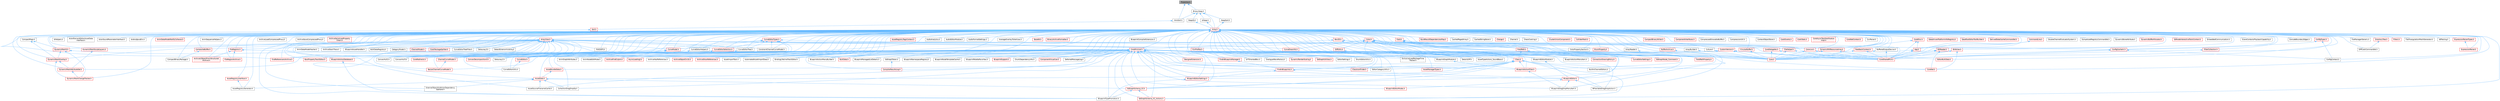 digraph "Projection.h"
{
 // INTERACTIVE_SVG=YES
 // LATEX_PDF_SIZE
  bgcolor="transparent";
  edge [fontname=Helvetica,fontsize=10,labelfontname=Helvetica,labelfontsize=10];
  node [fontname=Helvetica,fontsize=10,shape=box,height=0.2,width=0.4];
  Node1 [id="Node000001",label="Projection.h",height=0.2,width=0.4,color="gray40", fillcolor="grey60", style="filled", fontcolor="black",tooltip=" "];
  Node1 -> Node2 [id="edge1_Node000001_Node000002",dir="back",color="steelblue1",style="solid",tooltip=" "];
  Node2 [id="Node000002",label="BinaryHeap.h",height=0.2,width=0.4,color="grey40", fillcolor="white", style="filled",URL="$d7/da3/Algo_2Impl_2BinaryHeap_8h.html",tooltip=" "];
  Node2 -> Node3 [id="edge2_Node000002_Node000003",dir="back",color="steelblue1",style="solid",tooltip=" "];
  Node3 [id="Node000003",label="Array.h",height=0.2,width=0.4,color="red", fillcolor="#FFF0F0", style="filled",URL="$df/dd0/Array_8h.html",tooltip=" "];
  Node3 -> Node4 [id="edge3_Node000003_Node000004",dir="back",color="steelblue1",style="solid",tooltip=" "];
  Node4 [id="Node000004",label="ABTesting.h",height=0.2,width=0.4,color="grey40", fillcolor="white", style="filled",URL="$d6/dec/ABTesting_8h.html",tooltip=" "];
  Node3 -> Node5 [id="edge4_Node000003_Node000005",dir="back",color="steelblue1",style="solid",tooltip=" "];
  Node5 [id="Node000005",label="AIHelpers.h",height=0.2,width=0.4,color="grey40", fillcolor="white", style="filled",URL="$d1/d0d/AIHelpers_8h.html",tooltip=" "];
  Node3 -> Node6 [id="edge5_Node000003_Node000006",dir="back",color="steelblue1",style="solid",tooltip=" "];
  Node6 [id="Node000006",label="ActorElementEditorAssetData\lInterface.h",height=0.2,width=0.4,color="grey40", fillcolor="white", style="filled",URL="$d9/d7b/ActorElementEditorAssetDataInterface_8h.html",tooltip=" "];
  Node3 -> Node7 [id="edge6_Node000003_Node000007",dir="back",color="steelblue1",style="solid",tooltip=" "];
  Node7 [id="Node000007",label="ActorSoundParameterInterface.h",height=0.2,width=0.4,color="grey40", fillcolor="white", style="filled",URL="$de/d9f/ActorSoundParameterInterface_8h.html",tooltip=" "];
  Node3 -> Node8 [id="edge7_Node000003_Node000008",dir="back",color="steelblue1",style="solid",tooltip=" "];
  Node8 [id="Node000008",label="AndroidJavaEnv.h",height=0.2,width=0.4,color="grey40", fillcolor="white", style="filled",URL="$d6/d94/AndroidJavaEnv_8h.html",tooltip=" "];
  Node3 -> Node9 [id="edge8_Node000003_Node000009",dir="back",color="steelblue1",style="solid",tooltip=" "];
  Node9 [id="Node000009",label="AnimDataModelHasher.h",height=0.2,width=0.4,color="grey40", fillcolor="white", style="filled",URL="$d1/d21/AnimDataModelHasher_8h.html",tooltip=" "];
  Node3 -> Node10 [id="edge9_Node000003_Node000010",dir="back",color="steelblue1",style="solid",tooltip=" "];
  Node10 [id="Node000010",label="AnimDataModelNotifyCollector.h",height=0.2,width=0.4,color="red", fillcolor="#FFF0F0", style="filled",URL="$dc/d99/AnimDataModelNotifyCollector_8h.html",tooltip=" "];
  Node3 -> Node179 [id="edge10_Node000003_Node000179",dir="back",color="steelblue1",style="solid",tooltip=" "];
  Node179 [id="Node000179",label="AnimGraphAttributes.h",height=0.2,width=0.4,color="grey40", fillcolor="white", style="filled",URL="$d3/d40/AnimGraphAttributes_8h.html",tooltip=" "];
  Node3 -> Node180 [id="edge11_Node000003_Node000180",dir="back",color="steelblue1",style="solid",tooltip=" "];
  Node180 [id="Node000180",label="AnimNodeEditMode.h",height=0.2,width=0.4,color="grey40", fillcolor="white", style="filled",URL="$df/df6/AnimNodeEditMode_8h.html",tooltip=" "];
  Node3 -> Node181 [id="edge12_Node000003_Node000181",dir="back",color="steelblue1",style="solid",tooltip=" "];
  Node181 [id="Node000181",label="AnimSequenceHelpers.h",height=0.2,width=0.4,color="grey40", fillcolor="white", style="filled",URL="$dd/d12/AnimSequenceHelpers_8h.html",tooltip=" "];
  Node3 -> Node182 [id="edge13_Node000003_Node000182",dir="back",color="steelblue1",style="solid",tooltip=" "];
  Node182 [id="Node000182",label="App.h",height=0.2,width=0.4,color="red", fillcolor="#FFF0F0", style="filled",URL="$de/d8b/App_8h.html",tooltip=" "];
  Node182 -> Node184 [id="edge14_Node000182_Node000184",dir="back",color="steelblue1",style="solid",tooltip=" "];
  Node184 [id="Node000184",label="Core.h",height=0.2,width=0.4,color="red", fillcolor="#FFF0F0", style="filled",URL="$d6/dd7/Core_8h.html",tooltip=" "];
  Node182 -> Node190 [id="edge15_Node000182_Node000190",dir="back",color="steelblue1",style="solid",tooltip=" "];
  Node190 [id="Node000190",label="CoreSharedPCH.h",height=0.2,width=0.4,color="red", fillcolor="#FFF0F0", style="filled",URL="$d8/de5/CoreSharedPCH_8h.html",tooltip=" "];
  Node3 -> Node1001 [id="edge16_Node000003_Node001001",dir="back",color="steelblue1",style="solid",tooltip=" "];
  Node1001 [id="Node001001",label="ArchiveFindCulprit.h",height=0.2,width=0.4,color="red", fillcolor="#FFF0F0", style="filled",URL="$de/d30/ArchiveFindCulprit_8h.html",tooltip=" "];
  Node3 -> Node1002 [id="edge17_Node000003_Node001002",dir="back",color="steelblue1",style="solid",tooltip=" "];
  Node1002 [id="Node001002",label="ArchiveHasReferences.h",height=0.2,width=0.4,color="grey40", fillcolor="white", style="filled",URL="$d8/df1/ArchiveHasReferences_8h.html",tooltip=" "];
  Node3 -> Node1003 [id="edge18_Node000003_Node001003",dir="back",color="steelblue1",style="solid",tooltip=" "];
  Node1003 [id="Node001003",label="ArchiveLoadCompressedProxy.h",height=0.2,width=0.4,color="grey40", fillcolor="white", style="filled",URL="$d0/deb/ArchiveLoadCompressedProxy_8h.html",tooltip=" "];
  Node3 -> Node1004 [id="edge19_Node000003_Node001004",dir="back",color="steelblue1",style="solid",tooltip=" "];
  Node1004 [id="Node001004",label="ArchiveObjectCrc32.h",height=0.2,width=0.4,color="red", fillcolor="#FFF0F0", style="filled",URL="$d8/d12/ArchiveObjectCrc32_8h.html",tooltip=" "];
  Node3 -> Node1005 [id="edge20_Node000003_Node001005",dir="back",color="steelblue1",style="solid",tooltip=" "];
  Node1005 [id="Node001005",label="ArchiveSaveCompressedProxy.h",height=0.2,width=0.4,color="grey40", fillcolor="white", style="filled",URL="$d4/dee/ArchiveSaveCompressedProxy_8h.html",tooltip=" "];
  Node3 -> Node1006 [id="edge21_Node000003_Node001006",dir="back",color="steelblue1",style="solid",tooltip=" "];
  Node1006 [id="Node001006",label="ArchiveSerializedProperty\lChain.h",height=0.2,width=0.4,color="red", fillcolor="#FFF0F0", style="filled",URL="$d0/dd3/ArchiveSerializedPropertyChain_8h.html",tooltip=" "];
  Node3 -> Node1011 [id="edge22_Node000003_Node001011",dir="back",color="steelblue1",style="solid",tooltip=" "];
  Node1011 [id="Node001011",label="ArchiveShowReferences.h",height=0.2,width=0.4,color="red", fillcolor="#FFF0F0", style="filled",URL="$db/d28/ArchiveShowReferences_8h.html",tooltip=" "];
  Node3 -> Node1012 [id="edge23_Node000003_Node001012",dir="back",color="steelblue1",style="solid",tooltip=" "];
  Node1012 [id="Node001012",label="ArchiveStackTrace.h",height=0.2,width=0.4,color="grey40", fillcolor="white", style="filled",URL="$d9/d16/ArchiveStackTrace_8h.html",tooltip=" "];
  Node3 -> Node1013 [id="edge24_Node000003_Node001013",dir="back",color="steelblue1",style="solid",tooltip=" "];
  Node1013 [id="Node001013",label="ArchiveUObjectFromStructured\lArchive.h",height=0.2,width=0.4,color="red", fillcolor="#FFF0F0", style="filled",URL="$d2/d52/ArchiveUObjectFromStructuredArchive_8h.html",tooltip=" "];
  Node3 -> Node1014 [id="edge25_Node000003_Node001014",dir="back",color="steelblue1",style="solid",tooltip=" "];
  Node1014 [id="Node001014",label="ArrayBuilder.h",height=0.2,width=0.4,color="grey40", fillcolor="white", style="filled",URL="$d1/d4b/ArrayBuilder_8h.html",tooltip=" "];
  Node1014 -> Node184 [id="edge26_Node001014_Node000184",dir="back",color="steelblue1",style="solid",tooltip=" "];
  Node3 -> Node1015 [id="edge27_Node000003_Node001015",dir="back",color="steelblue1",style="solid",tooltip=" "];
  Node1015 [id="Node001015",label="ArrayReader.h",height=0.2,width=0.4,color="grey40", fillcolor="white", style="filled",URL="$d8/d40/ArrayReader_8h.html",tooltip=" "];
  Node1015 -> Node184 [id="edge28_Node001015_Node000184",dir="back",color="steelblue1",style="solid",tooltip=" "];
  Node3 -> Node1016 [id="edge29_Node000003_Node001016",dir="back",color="steelblue1",style="solid",tooltip=" "];
  Node1016 [id="Node001016",label="ArrayView.h",height=0.2,width=0.4,color="red", fillcolor="#FFF0F0", style="filled",URL="$d7/df4/ArrayView_8h.html",tooltip=" "];
  Node1016 -> Node9 [id="edge30_Node001016_Node000009",dir="back",color="steelblue1",style="solid",tooltip=" "];
  Node1016 -> Node1012 [id="edge31_Node001016_Node001012",dir="back",color="steelblue1",style="solid",tooltip=" "];
  Node1016 -> Node1020 [id="edge32_Node001016_Node001020",dir="back",color="steelblue1",style="solid",tooltip=" "];
  Node1020 [id="Node001020",label="AssetData.h",height=0.2,width=0.4,color="red", fillcolor="#FFF0F0", style="filled",URL="$d9/d19/AssetData_8h.html",tooltip=" "];
  Node1020 -> Node1040 [id="edge33_Node001020_Node001040",dir="back",color="steelblue1",style="solid",tooltip=" "];
  Node1040 [id="Node001040",label="AssetRegistryGenerator.h",height=0.2,width=0.4,color="grey40", fillcolor="white", style="filled",URL="$df/dd1/AssetRegistryGenerator_8h.html",tooltip=" "];
  Node1020 -> Node1042 [id="edge34_Node001020_Node001042",dir="back",color="steelblue1",style="solid",tooltip=" "];
  Node1042 [id="Node001042",label="AssetSourceFilenameCache.h",height=0.2,width=0.4,color="grey40", fillcolor="white", style="filled",URL="$dd/d16/AssetSourceFilenameCache_8h.html",tooltip=" "];
  Node1020 -> Node1058 [id="edge35_Node001020_Node001058",dir="back",color="steelblue1",style="solid",tooltip=" "];
  Node1058 [id="Node001058",label="CollectionDragDropOp.h",height=0.2,width=0.4,color="grey40", fillcolor="white", style="filled",URL="$d6/d23/CollectionDragDropOp_8h.html",tooltip=" "];
  Node1020 -> Node1196 [id="edge36_Node001020_Node001196",dir="back",color="steelblue1",style="solid",tooltip=" "];
  Node1196 [id="Node001196",label="EdGraphSchema_K2.h",height=0.2,width=0.4,color="red", fillcolor="#FFF0F0", style="filled",URL="$d0/dcf/EdGraphSchema__K2_8h.html",tooltip=" "];
  Node1196 -> Node1200 [id="edge37_Node001196_Node001200",dir="back",color="steelblue1",style="solid",tooltip=" "];
  Node1200 [id="Node001200",label="BlueprintTypePromotion.h",height=0.2,width=0.4,color="grey40", fillcolor="white", style="filled",URL="$d2/d23/BlueprintTypePromotion_8h.html",tooltip=" "];
  Node1196 -> Node1201 [id="edge38_Node001196_Node001201",dir="back",color="steelblue1",style="solid",tooltip=" "];
  Node1201 [id="Node001201",label="EdGraphSchema_K2_Actions.h",height=0.2,width=0.4,color="red", fillcolor="#FFF0F0", style="filled",URL="$d8/d9c/EdGraphSchema__K2__Actions_8h.html",tooltip=" "];
  Node1020 -> Node1360 [id="edge39_Node001020_Node001360",dir="back",color="steelblue1",style="solid",tooltip=" "];
  Node1360 [id="Node001360",label="ExternalObjectAndActorDependency\lGatherer.h",height=0.2,width=0.4,color="grey40", fillcolor="white", style="filled",URL="$d3/d4e/ExternalObjectAndActorDependencyGatherer_8h.html",tooltip=" "];
  Node1016 -> Node1522 [id="edge40_Node001016_Node001522",dir="back",color="steelblue1",style="solid",tooltip=" "];
  Node1522 [id="Node001522",label="AsyncLoading2.h",height=0.2,width=0.4,color="red", fillcolor="#FFF0F0", style="filled",URL="$dd/db7/AsyncLoading2_8h.html",tooltip=" "];
  Node1016 -> Node1552 [id="edge41_Node001016_Node001552",dir="back",color="steelblue1",style="solid",tooltip=" "];
  Node1552 [id="Node001552",label="BezierChannelCurveModel.h",height=0.2,width=0.4,color="red", fillcolor="#FFF0F0", style="filled",URL="$d3/d63/BezierChannelCurveModel_8h.html",tooltip=" "];
  Node1016 -> Node1556 [id="edge42_Node001016_Node001556",dir="back",color="steelblue1",style="solid",tooltip=" "];
  Node1556 [id="Node001556",label="BlueprintAssetHandler.h",height=0.2,width=0.4,color="grey40", fillcolor="white", style="filled",URL="$d0/d84/BlueprintAssetHandler_8h.html",tooltip=" "];
  Node1016 -> Node1558 [id="edge43_Node001016_Node001558",dir="back",color="steelblue1",style="solid",tooltip=" "];
  Node1558 [id="Node001558",label="BoolPropertyTrackEditor.h",height=0.2,width=0.4,color="red", fillcolor="#FFF0F0", style="filled",URL="$db/d07/BoolPropertyTrackEditor_8h.html",tooltip=" "];
  Node1016 -> Node1560 [id="edge44_Node001016_Node001560",dir="back",color="steelblue1",style="solid",tooltip=" "];
  Node1560 [id="Node001560",label="BulkDataRegistry.h",height=0.2,width=0.4,color="grey40", fillcolor="white", style="filled",URL="$da/db4/BulkDataRegistry_8h.html",tooltip=" "];
  Node1016 -> Node1782 [id="edge45_Node001016_Node001782",dir="back",color="steelblue1",style="solid",tooltip=" "];
  Node1782 [id="Node001782",label="CategoryModel.h",height=0.2,width=0.4,color="grey40", fillcolor="white", style="filled",URL="$db/dfe/CategoryModel_8h.html",tooltip=" "];
  Node1016 -> Node3024 [id="edge46_Node001016_Node003024",dir="back",color="steelblue1",style="solid",tooltip=" "];
  Node3024 [id="Node003024",label="ChannelCurveModel.h",height=0.2,width=0.4,color="red", fillcolor="#FFF0F0", style="filled",URL="$de/dfa/ChannelCurveModel_8h.html",tooltip=" "];
  Node3024 -> Node1552 [id="edge47_Node003024_Node001552",dir="back",color="steelblue1",style="solid",tooltip=" "];
  Node1016 -> Node1783 [id="edge48_Node001016_Node001783",dir="back",color="steelblue1",style="solid",tooltip=" "];
  Node1783 [id="Node001783",label="ChannelModel.h",height=0.2,width=0.4,color="red", fillcolor="#FFF0F0", style="filled",URL="$de/d30/ChannelModel_8h.html",tooltip=" "];
  Node1016 -> Node4209 [id="edge49_Node001016_Node004209",dir="back",color="steelblue1",style="solid",tooltip=" "];
  Node4209 [id="Node004209",label="CompositeBuffer.h",height=0.2,width=0.4,color="red", fillcolor="#FFF0F0", style="filled",URL="$da/d4b/CompositeBuffer_8h.html",tooltip=" "];
  Node4209 -> Node1606 [id="edge50_Node004209_Node001606",dir="back",color="steelblue1",style="solid",tooltip=" "];
  Node1606 [id="Node001606",label="CompactBinaryPackage.h",height=0.2,width=0.4,color="grey40", fillcolor="white", style="filled",URL="$de/d7e/CompactBinaryPackage_8h.html",tooltip=" "];
  Node1016 -> Node3026 [id="edge51_Node001016_Node003026",dir="back",color="steelblue1",style="solid",tooltip=" "];
  Node3026 [id="Node003026",label="ConstraintChannelCurveModel.h",height=0.2,width=0.4,color="grey40", fillcolor="white", style="filled",URL="$d9/d5f/ConstraintChannelCurveModel_8h.html",tooltip=" "];
  Node1016 -> Node4214 [id="edge52_Node001016_Node004214",dir="back",color="steelblue1",style="solid",tooltip=" "];
  Node4214 [id="Node004214",label="ConvexHull2.h",height=0.2,width=0.4,color="grey40", fillcolor="white", style="filled",URL="$df/dc5/ConvexHull2_8h.html",tooltip=" "];
  Node1016 -> Node4215 [id="edge53_Node001016_Node004215",dir="back",color="steelblue1",style="solid",tooltip=" "];
  Node4215 [id="Node004215",label="ConvexHull3.h",height=0.2,width=0.4,color="grey40", fillcolor="white", style="filled",URL="$d2/d83/ConvexHull3_8h.html",tooltip=" "];
  Node1016 -> Node1565 [id="edge54_Node001016_Node001565",dir="back",color="steelblue1",style="solid",tooltip=" "];
  Node1565 [id="Node001565",label="CookPackageSplitter.h",height=0.2,width=0.4,color="red", fillcolor="#FFF0F0", style="filled",URL="$da/db3/CookPackageSplitter_8h.html",tooltip=" "];
  Node1016 -> Node184 [id="edge55_Node001016_Node000184",dir="back",color="steelblue1",style="solid",tooltip=" "];
  Node1016 -> Node1614 [id="edge56_Node001016_Node001614",dir="back",color="steelblue1",style="solid",tooltip=" "];
  Node1614 [id="Node001614",label="CoreDelegates.h",height=0.2,width=0.4,color="red", fillcolor="#FFF0F0", style="filled",URL="$d9/dc2/CoreDelegates_8h.html",tooltip=" "];
  Node1614 -> Node184 [id="edge57_Node001614_Node000184",dir="back",color="steelblue1",style="solid",tooltip=" "];
  Node1614 -> Node190 [id="edge58_Node001614_Node000190",dir="back",color="steelblue1",style="solid",tooltip=" "];
  Node1016 -> Node4216 [id="edge59_Node001016_Node004216",dir="back",color="steelblue1",style="solid",tooltip=" "];
  Node4216 [id="Node004216",label="CoreRedirects.h",height=0.2,width=0.4,color="red", fillcolor="#FFF0F0", style="filled",URL="$d1/d15/CoreRedirects_8h.html",tooltip=" "];
  Node1016 -> Node190 [id="edge60_Node001016_Node000190",dir="back",color="steelblue1",style="solid",tooltip=" "];
  Node1016 -> Node1646 [id="edge61_Node001016_Node001646",dir="back",color="steelblue1",style="solid",tooltip=" "];
  Node1646 [id="Node001646",label="CurveEditor.h",height=0.2,width=0.4,color="red", fillcolor="#FFF0F0", style="filled",URL="$d1/d27/CurveEditor_8h.html",tooltip=" "];
  Node1646 -> Node1656 [id="edge62_Node001646_Node001656",dir="back",color="steelblue1",style="solid",tooltip=" "];
  Node1656 [id="Node001656",label="CurveEditorUtils.h",height=0.2,width=0.4,color="grey40", fillcolor="white", style="filled",URL="$d3/d81/CurveEditorUtils_8h.html",tooltip=" "];
  Node1016 -> Node4217 [id="edge63_Node001016_Node004217",dir="back",color="steelblue1",style="solid",tooltip=" "];
  Node4217 [id="Node004217",label="CurveEditorSelection.h",height=0.2,width=0.4,color="red", fillcolor="#FFF0F0", style="filled",URL="$d3/def/CurveEditorSelection_8h.html",tooltip=" "];
  Node4217 -> Node1646 [id="edge64_Node004217_Node001646",dir="back",color="steelblue1",style="solid",tooltip=" "];
  Node1016 -> Node4219 [id="edge65_Node001016_Node004219",dir="back",color="steelblue1",style="solid",tooltip=" "];
  Node4219 [id="Node004219",label="CurveEditorTree.h",height=0.2,width=0.4,color="grey40", fillcolor="white", style="filled",URL="$dc/d32/CurveEditorTree_8h.html",tooltip=" "];
  Node4219 -> Node1646 [id="edge66_Node004219_Node001646",dir="back",color="steelblue1",style="solid",tooltip=" "];
  Node1016 -> Node4220 [id="edge67_Node001016_Node004220",dir="back",color="steelblue1",style="solid",tooltip=" "];
  Node4220 [id="Node004220",label="CurveEditorTreeFilter.h",height=0.2,width=0.4,color="grey40", fillcolor="white", style="filled",URL="$d6/dcd/CurveEditorTreeFilter_8h.html",tooltip=" "];
  Node1016 -> Node3027 [id="edge68_Node001016_Node003027",dir="back",color="steelblue1",style="solid",tooltip=" "];
  Node3027 [id="Node003027",label="CurveModel.h",height=0.2,width=0.4,color="red", fillcolor="#FFF0F0", style="filled",URL="$de/d1c/CurveModel_8h.html",tooltip=" "];
  Node3027 -> Node3024 [id="edge69_Node003027_Node003024",dir="back",color="steelblue1",style="solid",tooltip=" "];
  Node3027 -> Node1646 [id="edge70_Node003027_Node001646",dir="back",color="steelblue1",style="solid",tooltip=" "];
  Node3027 -> Node1656 [id="edge71_Node003027_Node001656",dir="back",color="steelblue1",style="solid",tooltip=" "];
  Node1016 -> Node4221 [id="edge72_Node001016_Node004221",dir="back",color="steelblue1",style="solid",tooltip=" "];
  Node4221 [id="Node004221",label="Delaunay2.h",height=0.2,width=0.4,color="grey40", fillcolor="white", style="filled",URL="$d2/d4c/Delaunay2_8h.html",tooltip=" "];
  Node1016 -> Node4222 [id="edge73_Node001016_Node004222",dir="back",color="steelblue1",style="solid",tooltip=" "];
  Node4222 [id="Node004222",label="Delaunay3.h",height=0.2,width=0.4,color="grey40", fillcolor="white", style="filled",URL="$d1/d5b/Delaunay3_8h.html",tooltip=" "];
  Node1016 -> Node4223 [id="edge74_Node001016_Node004223",dir="back",color="steelblue1",style="solid",tooltip=" "];
  Node4223 [id="Node004223",label="DetectExteriorVisibility.h",height=0.2,width=0.4,color="grey40", fillcolor="white", style="filled",URL="$da/d70/DetectExteriorVisibility_8h.html",tooltip=" "];
  Node1016 -> Node4224 [id="edge75_Node001016_Node004224",dir="back",color="steelblue1",style="solid",tooltip=" "];
  Node4224 [id="Node004224",label="DynamicMesh3.h",height=0.2,width=0.4,color="red", fillcolor="#FFF0F0", style="filled",URL="$d5/d34/DynamicMesh3_8h.html",tooltip=" "];
  Node4224 -> Node4227 [id="edge76_Node004224_Node004227",dir="back",color="steelblue1",style="solid",tooltip=" "];
  Node4227 [id="Node004227",label="ConvexDecomposition3.h",height=0.2,width=0.4,color="red", fillcolor="#FFF0F0", style="filled",URL="$d4/d2b/ConvexDecomposition3_8h.html",tooltip=" "];
  Node4224 -> Node4233 [id="edge77_Node004224_Node004233",dir="back",color="steelblue1",style="solid",tooltip=" "];
  Node4233 [id="Node004233",label="DynamicMeshChangeTracker.h",height=0.2,width=0.4,color="red", fillcolor="#FFF0F0", style="filled",URL="$dd/df0/DynamicMeshChangeTracker_8h.html",tooltip=" "];
  Node4224 -> Node4285 [id="edge78_Node004224_Node004285",dir="back",color="steelblue1",style="solid",tooltip=" "];
  Node4285 [id="Node004285",label="DynamicMeshOverlay.h",height=0.2,width=0.4,color="red", fillcolor="#FFF0F0", style="filled",URL="$de/d26/DynamicMeshOverlay_8h.html",tooltip=" "];
  Node4285 -> Node4232 [id="edge79_Node004285_Node004232",dir="back",color="steelblue1",style="solid",tooltip=" "];
  Node4232 [id="Node004232",label="DynamicMeshAttributeSet.h",height=0.2,width=0.4,color="red", fillcolor="#FFF0F0", style="filled",URL="$d1/d88/DynamicMeshAttributeSet_8h.html",tooltip=" "];
  Node4232 -> Node4233 [id="edge80_Node004232_Node004233",dir="back",color="steelblue1",style="solid",tooltip=" "];
  Node4285 -> Node4233 [id="edge81_Node004285_Node004233",dir="back",color="steelblue1",style="solid",tooltip=" "];
  Node1016 -> Node4232 [id="edge82_Node001016_Node004232",dir="back",color="steelblue1",style="solid",tooltip=" "];
  Node1016 -> Node4285 [id="edge83_Node001016_Node004285",dir="back",color="steelblue1",style="solid",tooltip=" "];
  Node1016 -> Node4279 [id="edge84_Node001016_Node004279",dir="back",color="steelblue1",style="solid",tooltip=" "];
  Node4279 [id="Node004279",label="DynamicMeshSculptLayers.h",height=0.2,width=0.4,color="red", fillcolor="#FFF0F0", style="filled",URL="$da/df3/DynamicMeshSculptLayers_8h.html",tooltip=" "];
  Node4279 -> Node4232 [id="edge85_Node004279_Node004232",dir="back",color="steelblue1",style="solid",tooltip=" "];
  Node1016 -> Node1201 [id="edge86_Node001016_Node001201",dir="back",color="steelblue1",style="solid",tooltip=" "];
  Node1016 -> Node4360 [id="edge87_Node001016_Node004360",dir="back",color="steelblue1",style="solid",tooltip=" "];
  Node4360 [id="Node004360",label="FileHelper.h",height=0.2,width=0.4,color="red", fillcolor="#FFF0F0", style="filled",URL="$d8/dfe/FileHelper_8h.html",tooltip=" "];
  Node4360 -> Node184 [id="edge88_Node004360_Node000184",dir="back",color="steelblue1",style="solid",tooltip=" "];
  Node4360 -> Node190 [id="edge89_Node004360_Node000190",dir="back",color="steelblue1",style="solid",tooltip=" "];
  Node1016 -> Node4363 [id="edge90_Node001016_Node004363",dir="back",color="steelblue1",style="solid",tooltip=" "];
  Node4363 [id="Node004363",label="FileRegions.h",height=0.2,width=0.4,color="red", fillcolor="#FFF0F0", style="filled",URL="$d0/d11/FileRegions_8h.html",tooltip=" "];
  Node4363 -> Node1013 [id="edge91_Node004363_Node001013",dir="back",color="steelblue1",style="solid",tooltip=" "];
  Node4363 -> Node2503 [id="edge92_Node004363_Node002503",dir="back",color="steelblue1",style="solid",tooltip=" "];
  Node2503 [id="Node002503",label="BulkData.h",height=0.2,width=0.4,color="red", fillcolor="#FFF0F0", style="filled",URL="$d4/d8e/BulkData_8h.html",tooltip=" "];
  Node4363 -> Node4364 [id="edge93_Node004363_Node004364",dir="back",color="steelblue1",style="solid",tooltip=" "];
  Node4364 [id="Node004364",label="FileRegionArchive.h",height=0.2,width=0.4,color="red", fillcolor="#FFF0F0", style="filled",URL="$d1/dfe/FileRegionArchive_8h.html",tooltip=" "];
  Node1016 -> Node6843 [id="edge94_Node001016_Node006843",dir="back",color="steelblue1",style="solid",tooltip=" "];
  Node6843 [id="Node006843",label="FindReferencersArchive.h",height=0.2,width=0.4,color="red", fillcolor="#FFF0F0", style="filled",URL="$d5/d8f/FindReferencersArchive_8h.html",tooltip=" "];
  Node1016 -> Node7941 [id="edge95_Node001016_Node007941",dir="back",color="steelblue1",style="solid",tooltip=" "];
  Node7941 [id="Node007941",label="FitKDOP3.h",height=0.2,width=0.4,color="grey40", fillcolor="white", style="filled",URL="$d8/ded/FitKDOP3_8h.html",tooltip=" "];
  Node3 -> Node4561 [id="edge96_Node000003_Node004561",dir="back",color="steelblue1",style="solid",tooltip=" "];
  Node4561 [id="Node004561",label="AssetBundleData.h",height=0.2,width=0.4,color="red", fillcolor="#FFF0F0", style="filled",URL="$df/d47/AssetBundleData_8h.html",tooltip=" "];
  Node4561 -> Node1020 [id="edge97_Node004561_Node001020",dir="back",color="steelblue1",style="solid",tooltip=" "];
  Node3 -> Node1020 [id="edge98_Node000003_Node001020",dir="back",color="steelblue1",style="solid",tooltip=" "];
  Node3 -> Node4538 [id="edge99_Node000003_Node004538",dir="back",color="steelblue1",style="solid",tooltip=" "];
  Node4538 [id="Node004538",label="AssetImportTask.h",height=0.2,width=0.4,color="grey40", fillcolor="white", style="filled",URL="$d7/d65/AssetImportTask_8h.html",tooltip=" "];
  Node3 -> Node4579 [id="edge100_Node000003_Node004579",dir="back",color="steelblue1",style="solid",tooltip=" "];
  Node4579 [id="Node004579",label="AssetManagerTypes.h",height=0.2,width=0.4,color="red", fillcolor="#FFF0F0", style="filled",URL="$d6/d98/AssetManagerTypes_8h.html",tooltip=" "];
  Node3 -> Node1040 [id="edge101_Node000003_Node001040",dir="back",color="steelblue1",style="solid",tooltip=" "];
  Node3 -> Node6421 [id="edge102_Node000003_Node006421",dir="back",color="steelblue1",style="solid",tooltip=" "];
  Node6421 [id="Node006421",label="AssetRegistryInterface.h",height=0.2,width=0.4,color="red", fillcolor="#FFF0F0", style="filled",URL="$d5/d26/AssetRegistryInterface_8h.html",tooltip=" "];
  Node6421 -> Node1040 [id="edge103_Node006421_Node001040",dir="back",color="steelblue1",style="solid",tooltip=" "];
  Node3 -> Node4367 [id="edge104_Node000003_Node004367",dir="back",color="steelblue1",style="solid",tooltip=" "];
  Node4367 [id="Node004367",label="AssetRegistryTagsContext.h",height=0.2,width=0.4,color="red", fillcolor="#FFF0F0", style="filled",URL="$d1/d74/AssetRegistryTagsContext_8h.html",tooltip=" "];
  Node3 -> Node1042 [id="edge105_Node000003_Node001042",dir="back",color="steelblue1",style="solid",tooltip=" "];
  Node3 -> Node6594 [id="edge106_Node000003_Node006594",dir="back",color="steelblue1",style="solid",tooltip=" "];
  Node6594 [id="Node006594",label="AssetTypeActions_SoundBase.h",height=0.2,width=0.4,color="grey40", fillcolor="white", style="filled",URL="$db/d4e/AssetTypeActions__SoundBase_8h.html",tooltip=" "];
  Node3 -> Node1522 [id="edge107_Node000003_Node001522",dir="back",color="steelblue1",style="solid",tooltip=" "];
  Node3 -> Node6820 [id="edge108_Node000003_Node006820",dir="back",color="steelblue1",style="solid",tooltip=" "];
  Node6820 [id="Node006820",label="AudioAnalytics.h",height=0.2,width=0.4,color="grey40", fillcolor="white", style="filled",URL="$dc/d3f/AudioAnalytics_8h.html",tooltip=" "];
  Node3 -> Node862 [id="edge109_Node000003_Node000862",dir="back",color="steelblue1",style="solid",tooltip=" "];
  Node862 [id="Node000862",label="AudioEditorModule.h",height=0.2,width=0.4,color="grey40", fillcolor="white", style="filled",URL="$d4/d28/AudioEditorModule_8h.html",tooltip=" "];
  Node3 -> Node6422 [id="edge110_Node000003_Node006422",dir="back",color="steelblue1",style="solid",tooltip=" "];
  Node6422 [id="Node006422",label="AudioFormatSettings.h",height=0.2,width=0.4,color="grey40", fillcolor="white", style="filled",URL="$d7/d79/AudioFormatSettings_8h.html",tooltip=" "];
  Node3 -> Node4541 [id="edge111_Node000003_Node004541",dir="back",color="steelblue1",style="solid",tooltip=" "];
  Node4541 [id="Node004541",label="AutomatedAssetImportData.h",height=0.2,width=0.4,color="grey40", fillcolor="white", style="filled",URL="$dd/d4f/AutomatedAssetImportData_8h.html",tooltip=" "];
  Node3 -> Node8393 [id="edge112_Node000003_Node008393",dir="back",color="steelblue1",style="solid",tooltip=" "];
  Node8393 [id="Node008393",label="AverageOverlayToVertices.h",height=0.2,width=0.4,color="grey40", fillcolor="white", style="filled",URL="$d8/d66/AverageOverlayToVertices_8h.html",tooltip=" "];
  Node3 -> Node864 [id="edge113_Node000003_Node000864",dir="back",color="steelblue1",style="solid",tooltip=" "];
  Node864 [id="Node000864",label="BPVariableDragDropAction.h",height=0.2,width=0.4,color="grey40", fillcolor="white", style="filled",URL="$dd/d23/BPVariableDragDropAction_8h.html",tooltip=" "];
  Node3 -> Node8394 [id="edge114_Node000003_Node008394",dir="back",color="steelblue1",style="solid",tooltip=" "];
  Node8394 [id="Node008394",label="Base64.h",height=0.2,width=0.4,color="red", fillcolor="#FFF0F0", style="filled",URL="$d1/dbd/Base64_8h.html",tooltip=" "];
  Node3 -> Node1552 [id="edge115_Node000003_Node001552",dir="back",color="steelblue1",style="solid",tooltip=" "];
  Node3 -> Node8395 [id="edge116_Node000003_Node008395",dir="back",color="steelblue1",style="solid",tooltip=" "];
  Node8395 [id="Node008395",label="BinaryArchiveFormatter.h",height=0.2,width=0.4,color="red", fillcolor="#FFF0F0", style="filled",URL="$d2/d01/BinaryArchiveFormatter_8h.html",tooltip=" "];
  Node3 -> Node1792 [id="edge117_Node000003_Node001792",dir="back",color="steelblue1",style="solid",tooltip=" "];
  Node1792 [id="Node001792",label="BindingLifetimeTrackEditor.h",height=0.2,width=0.4,color="grey40", fillcolor="white", style="filled",URL="$db/d3c/BindingLifetimeTrackEditor_8h.html",tooltip=" "];
  Node3 -> Node8498 [id="edge118_Node000003_Node008498",dir="back",color="steelblue1",style="solid",tooltip=" "];
  Node8498 [id="Node008498",label="BitReader.h",height=0.2,width=0.4,color="red", fillcolor="#FFF0F0", style="filled",URL="$dd/d8b/BitReader_8h.html",tooltip=" "];
  Node8498 -> Node184 [id="edge119_Node008498_Node000184",dir="back",color="steelblue1",style="solid",tooltip=" "];
  Node8498 -> Node5159 [id="edge120_Node008498_Node005159",dir="back",color="steelblue1",style="solid",tooltip=" "];
  Node5159 [id="Node005159",label="CoreNet.h",height=0.2,width=0.4,color="red", fillcolor="#FFF0F0", style="filled",URL="$da/d1a/CoreNet_8h.html",tooltip=" "];
  Node8498 -> Node190 [id="edge121_Node008498_Node000190",dir="back",color="steelblue1",style="solid",tooltip=" "];
  Node3 -> Node8500 [id="edge122_Node000003_Node008500",dir="back",color="steelblue1",style="solid",tooltip=" "];
  Node8500 [id="Node008500",label="BitWriter.h",height=0.2,width=0.4,color="red", fillcolor="#FFF0F0", style="filled",URL="$d5/d10/BitWriter_8h.html",tooltip=" "];
  Node8500 -> Node184 [id="edge123_Node008500_Node000184",dir="back",color="steelblue1",style="solid",tooltip=" "];
  Node8500 -> Node5159 [id="edge124_Node008500_Node005159",dir="back",color="steelblue1",style="solid",tooltip=" "];
  Node8500 -> Node190 [id="edge125_Node008500_Node000190",dir="back",color="steelblue1",style="solid",tooltip=" "];
  Node3 -> Node4443 [id="edge126_Node000003_Node004443",dir="back",color="steelblue1",style="solid",tooltip=" "];
  Node4443 [id="Node004443",label="BlueprintActionDatabase.h",height=0.2,width=0.4,color="red", fillcolor="#FFF0F0", style="filled",URL="$d4/dae/BlueprintActionDatabase_8h.html",tooltip=" "];
  Node4443 -> Node1200 [id="edge127_Node004443_Node001200",dir="back",color="steelblue1",style="solid",tooltip=" "];
  Node3 -> Node2855 [id="edge128_Node000003_Node002855",dir="back",color="steelblue1",style="solid",tooltip=" "];
  Node2855 [id="Node002855",label="BlueprintActionFilter.h",height=0.2,width=0.4,color="red", fillcolor="#FFF0F0", style="filled",URL="$d5/d2a/BlueprintActionFilter_8h.html",tooltip=" "];
  Node2855 -> Node865 [id="edge129_Node002855_Node000865",dir="back",color="steelblue1",style="solid",tooltip=" "];
  Node865 [id="Node000865",label="BlueprintDragDropMenuItem.h",height=0.2,width=0.4,color="grey40", fillcolor="white", style="filled",URL="$dc/deb/BlueprintDragDropMenuItem_8h.html",tooltip=" "];
  Node3 -> Node1063 [id="edge130_Node000003_Node001063",dir="back",color="steelblue1",style="solid",tooltip=" "];
  Node1063 [id="Node001063",label="BlueprintActionMenuBuilder.h",height=0.2,width=0.4,color="grey40", fillcolor="white", style="filled",URL="$dd/dea/BlueprintActionMenuBuilder_8h.html",tooltip=" "];
  Node3 -> Node1064 [id="edge131_Node000003_Node001064",dir="back",color="steelblue1",style="solid",tooltip=" "];
  Node1064 [id="Node001064",label="BlueprintActionMenuItem.h",height=0.2,width=0.4,color="grey40", fillcolor="white", style="filled",URL="$d8/dca/BlueprintActionMenuItem_8h.html",tooltip=" "];
  Node3 -> Node1556 [id="edge132_Node000003_Node001556",dir="back",color="steelblue1",style="solid",tooltip=" "];
  Node3 -> Node4543 [id="edge133_Node000003_Node004543",dir="back",color="steelblue1",style="solid",tooltip=" "];
  Node4543 [id="Node004543",label="BlueprintCompilerExtension.h",height=0.2,width=0.4,color="grey40", fillcolor="white", style="filled",URL="$d3/dc0/BlueprintCompilerExtension_8h.html",tooltip=" "];
  Node3 -> Node865 [id="edge134_Node000003_Node000865",dir="back",color="steelblue1",style="solid",tooltip=" "];
  Node3 -> Node863 [id="edge135_Node000003_Node000863",dir="back",color="steelblue1",style="solid",tooltip=" "];
  Node863 [id="Node000863",label="BlueprintEditor.h",height=0.2,width=0.4,color="red", fillcolor="#FFF0F0", style="filled",URL="$df/d7d/BlueprintEditor_8h.html",tooltip=" "];
  Node863 -> Node864 [id="edge136_Node000863_Node000864",dir="back",color="steelblue1",style="solid",tooltip=" "];
  Node863 -> Node865 [id="edge137_Node000863_Node000865",dir="back",color="steelblue1",style="solid",tooltip=" "];
  Node863 -> Node866 [id="edge138_Node000863_Node000866",dir="back",color="steelblue1",style="solid",tooltip=" "];
  Node866 [id="Node000866",label="BlueprintEditorModes.h",height=0.2,width=0.4,color="red", fillcolor="#FFF0F0", style="filled",URL="$d9/d70/BlueprintEditorModes_8h.html",tooltip=" "];
  Node3 -> Node866 [id="edge139_Node000003_Node000866",dir="back",color="steelblue1",style="solid",tooltip=" "];
  Node3 -> Node875 [id="edge140_Node000003_Node000875",dir="back",color="steelblue1",style="solid",tooltip=" "];
  Node875 [id="Node000875",label="BlueprintEditorModule.h",height=0.2,width=0.4,color="grey40", fillcolor="white", style="filled",URL="$df/d39/BlueprintEditorModule_8h.html",tooltip=" "];
  Node875 -> Node863 [id="edge141_Node000875_Node000863",dir="back",color="steelblue1",style="solid",tooltip=" "];
  Node3 -> Node1338 [id="edge142_Node000003_Node001338",dir="back",color="steelblue1",style="solid",tooltip=" "];
  Node1338 [id="Node001338",label="BlueprintEditorSettings.h",height=0.2,width=0.4,color="red", fillcolor="#FFF0F0", style="filled",URL="$d4/dbc/BlueprintEditorSettings_8h.html",tooltip=" "];
  Node1338 -> Node1200 [id="edge143_Node001338_Node001200",dir="back",color="steelblue1",style="solid",tooltip=" "];
  Node3 -> Node6619 [id="edge144_Node000003_Node006619",dir="back",color="steelblue1",style="solid",tooltip=" "];
  Node6619 [id="Node006619",label="BlueprintGraphModule.h",height=0.2,width=0.4,color="grey40", fillcolor="white", style="filled",URL="$d8/d11/BlueprintGraphModule_8h.html",tooltip=" "];
  Node6619 -> Node2855 [id="edge145_Node006619_Node002855",dir="back",color="steelblue1",style="solid",tooltip=" "];
  Node3 -> Node5984 [id="edge146_Node000003_Node005984",dir="back",color="steelblue1",style="solid",tooltip=" "];
  Node5984 [id="Node005984",label="BlueprintManagedListDetails.h",height=0.2,width=0.4,color="grey40", fillcolor="white", style="filled",URL="$da/d22/BlueprintManagedListDetails_8h.html",tooltip=" "];
  Node3 -> Node4544 [id="edge147_Node000003_Node004544",dir="back",color="steelblue1",style="solid",tooltip=" "];
  Node4544 [id="Node004544",label="BlueprintNamespaceRegistry.h",height=0.2,width=0.4,color="grey40", fillcolor="white", style="filled",URL="$dc/dc7/BlueprintNamespaceRegistry_8h.html",tooltip=" "];
  Node3 -> Node2859 [id="edge148_Node000003_Node002859",dir="back",color="steelblue1",style="solid",tooltip=" "];
  Node2859 [id="Node002859",label="BlueprintNodeTemplateCache.h",height=0.2,width=0.4,color="grey40", fillcolor="white", style="filled",URL="$d7/d87/BlueprintNodeTemplateCache_8h.html",tooltip=" "];
  Node3 -> Node1066 [id="edge149_Node000003_Node001066",dir="back",color="steelblue1",style="solid",tooltip=" "];
  Node1066 [id="Node001066",label="BlueprintPaletteFavorites.h",height=0.2,width=0.4,color="grey40", fillcolor="white", style="filled",URL="$dd/d5a/BlueprintPaletteFavorites_8h.html",tooltip=" "];
  Node3 -> Node4545 [id="edge150_Node000003_Node004545",dir="back",color="steelblue1",style="solid",tooltip=" "];
  Node4545 [id="Node004545",label="BlueprintSupport.h",height=0.2,width=0.4,color="red", fillcolor="#FFF0F0", style="filled",URL="$d1/d6c/BlueprintSupport_8h.html",tooltip=" "];
  Node3 -> Node1200 [id="edge151_Node000003_Node001200",dir="back",color="steelblue1",style="solid",tooltip=" "];
  Node3 -> Node1558 [id="edge152_Node000003_Node001558",dir="back",color="steelblue1",style="solid",tooltip=" "];
  Node3 -> Node6433 [id="edge153_Node000003_Node006433",dir="back",color="steelblue1",style="solid",tooltip=" "];
  Node6433 [id="Node006433",label="Box2D.h",height=0.2,width=0.4,color="red", fillcolor="#FFF0F0", style="filled",URL="$d3/d1c/Box2D_8h.html",tooltip=" "];
  Node6433 -> Node4558 [id="edge154_Node006433_Node004558",dir="back",color="steelblue1",style="solid",tooltip=" "];
  Node4558 [id="Node004558",label="Class.h",height=0.2,width=0.4,color="red", fillcolor="#FFF0F0", style="filled",URL="$d4/d05/Class_8h.html",tooltip=" "];
  Node4558 -> Node4561 [id="edge155_Node004558_Node004561",dir="back",color="steelblue1",style="solid",tooltip=" "];
  Node4558 -> Node1020 [id="edge156_Node004558_Node001020",dir="back",color="steelblue1",style="solid",tooltip=" "];
  Node4558 -> Node4579 [id="edge157_Node004558_Node004579",dir="back",color="steelblue1",style="solid",tooltip=" "];
  Node4558 -> Node864 [id="edge158_Node004558_Node000864",dir="back",color="steelblue1",style="solid",tooltip=" "];
  Node4558 -> Node2855 [id="edge159_Node004558_Node002855",dir="back",color="steelblue1",style="solid",tooltip=" "];
  Node4558 -> Node1338 [id="edge160_Node004558_Node001338",dir="back",color="steelblue1",style="solid",tooltip=" "];
  Node4558 -> Node3731 [id="edge161_Node004558_Node003731",dir="back",color="steelblue1",style="solid",tooltip=" "];
  Node3731 [id="Node003731",label="BuiltInChannelEditors.h",height=0.2,width=0.4,color="grey40", fillcolor="white", style="filled",URL="$df/daf/BuiltInChannelEditors_8h.html",tooltip=" "];
  Node4558 -> Node4765 [id="edge162_Node004558_Node004765",dir="back",color="steelblue1",style="solid",tooltip=" "];
  Node4765 [id="Node004765",label="ClassIconFinder.h",height=0.2,width=0.4,color="red", fillcolor="#FFF0F0", style="filled",URL="$dc/d62/ClassIconFinder_8h.html",tooltip=" "];
  Node4558 -> Node5159 [id="edge163_Node004558_Node005159",dir="back",color="steelblue1",style="solid",tooltip=" "];
  Node4558 -> Node1196 [id="edge164_Node004558_Node001196",dir="back",color="steelblue1",style="solid",tooltip=" "];
  Node4558 -> Node1201 [id="edge165_Node004558_Node001201",dir="back",color="steelblue1",style="solid",tooltip=" "];
  Node4558 -> Node5182 [id="edge166_Node004558_Node005182",dir="back",color="steelblue1",style="solid",tooltip=" "];
  Node5182 [id="Node005182",label="EditorCategoryUtils.h",height=0.2,width=0.4,color="grey40", fillcolor="white", style="filled",URL="$d9/d6e/EditorCategoryUtils_8h.html",tooltip=" "];
  Node6433 -> Node184 [id="edge167_Node006433_Node000184",dir="back",color="steelblue1",style="solid",tooltip=" "];
  Node6433 -> Node6522 [id="edge168_Node006433_Node006522",dir="back",color="steelblue1",style="solid",tooltip=" "];
  Node6522 [id="Node006522",label="CoreMinimal.h",height=0.2,width=0.4,color="red", fillcolor="#FFF0F0", style="filled",URL="$d7/d67/CoreMinimal_8h.html",tooltip=" "];
  Node6522 -> Node179 [id="edge169_Node006522_Node000179",dir="back",color="steelblue1",style="solid",tooltip=" "];
  Node6522 -> Node180 [id="edge170_Node006522_Node000180",dir="back",color="steelblue1",style="solid",tooltip=" "];
  Node6522 -> Node1001 [id="edge171_Node006522_Node001001",dir="back",color="steelblue1",style="solid",tooltip=" "];
  Node6522 -> Node1002 [id="edge172_Node006522_Node001002",dir="back",color="steelblue1",style="solid",tooltip=" "];
  Node6522 -> Node1004 [id="edge173_Node006522_Node001004",dir="back",color="steelblue1",style="solid",tooltip=" "];
  Node6522 -> Node1011 [id="edge174_Node006522_Node001011",dir="back",color="steelblue1",style="solid",tooltip=" "];
  Node6522 -> Node4538 [id="edge175_Node006522_Node004538",dir="back",color="steelblue1",style="solid",tooltip=" "];
  Node6522 -> Node1042 [id="edge176_Node006522_Node001042",dir="back",color="steelblue1",style="solid",tooltip=" "];
  Node6522 -> Node6594 [id="edge177_Node006522_Node006594",dir="back",color="steelblue1",style="solid",tooltip=" "];
  Node6522 -> Node1522 [id="edge178_Node006522_Node001522",dir="back",color="steelblue1",style="solid",tooltip=" "];
  Node6522 -> Node4541 [id="edge179_Node006522_Node004541",dir="back",color="steelblue1",style="solid",tooltip=" "];
  Node6522 -> Node864 [id="edge180_Node006522_Node000864",dir="back",color="steelblue1",style="solid",tooltip=" "];
  Node6522 -> Node1792 [id="edge181_Node006522_Node001792",dir="back",color="steelblue1",style="solid",tooltip=" "];
  Node6522 -> Node4443 [id="edge182_Node006522_Node004443",dir="back",color="steelblue1",style="solid",tooltip=" "];
  Node6522 -> Node2855 [id="edge183_Node006522_Node002855",dir="back",color="steelblue1",style="solid",tooltip=" "];
  Node6522 -> Node1063 [id="edge184_Node006522_Node001063",dir="back",color="steelblue1",style="solid",tooltip=" "];
  Node6522 -> Node1064 [id="edge185_Node006522_Node001064",dir="back",color="steelblue1",style="solid",tooltip=" "];
  Node6522 -> Node865 [id="edge186_Node006522_Node000865",dir="back",color="steelblue1",style="solid",tooltip=" "];
  Node6522 -> Node863 [id="edge187_Node006522_Node000863",dir="back",color="steelblue1",style="solid",tooltip=" "];
  Node6522 -> Node866 [id="edge188_Node006522_Node000866",dir="back",color="steelblue1",style="solid",tooltip=" "];
  Node6522 -> Node875 [id="edge189_Node006522_Node000875",dir="back",color="steelblue1",style="solid",tooltip=" "];
  Node6522 -> Node1338 [id="edge190_Node006522_Node001338",dir="back",color="steelblue1",style="solid",tooltip=" "];
  Node6522 -> Node6619 [id="edge191_Node006522_Node006619",dir="back",color="steelblue1",style="solid",tooltip=" "];
  Node6522 -> Node5984 [id="edge192_Node006522_Node005984",dir="back",color="steelblue1",style="solid",tooltip=" "];
  Node6522 -> Node4544 [id="edge193_Node006522_Node004544",dir="back",color="steelblue1",style="solid",tooltip=" "];
  Node6522 -> Node2859 [id="edge194_Node006522_Node002859",dir="back",color="steelblue1",style="solid",tooltip=" "];
  Node6522 -> Node1066 [id="edge195_Node006522_Node001066",dir="back",color="steelblue1",style="solid",tooltip=" "];
  Node6522 -> Node4545 [id="edge196_Node006522_Node004545",dir="back",color="steelblue1",style="solid",tooltip=" "];
  Node6522 -> Node1200 [id="edge197_Node006522_Node001200",dir="back",color="steelblue1",style="solid",tooltip=" "];
  Node6522 -> Node1558 [id="edge198_Node006522_Node001558",dir="back",color="steelblue1",style="solid",tooltip=" "];
  Node6522 -> Node2503 [id="edge199_Node006522_Node002503",dir="back",color="steelblue1",style="solid",tooltip=" "];
  Node6522 -> Node4557 [id="edge200_Node006522_Node004557",dir="back",color="steelblue1",style="solid",tooltip=" "];
  Node4557 [id="Node004557",label="ChunkDependencyInfo.h",height=0.2,width=0.4,color="grey40", fillcolor="white", style="filled",URL="$da/da2/ChunkDependencyInfo_8h.html",tooltip=" "];
  Node6522 -> Node4765 [id="edge201_Node006522_Node004765",dir="back",color="steelblue1",style="solid",tooltip=" "];
  Node6522 -> Node1058 [id="edge202_Node006522_Node001058",dir="back",color="steelblue1",style="solid",tooltip=" "];
  Node6522 -> Node4608 [id="edge203_Node006522_Node004608",dir="back",color="steelblue1",style="solid",tooltip=" "];
  Node4608 [id="Node004608",label="CompilerResultsLog.h",height=0.2,width=0.4,color="red", fillcolor="#FFF0F0", style="filled",URL="$dc/d68/CompilerResultsLog_8h.html",tooltip=" "];
  Node6522 -> Node2887 [id="edge204_Node006522_Node002887",dir="back",color="steelblue1",style="solid",tooltip=" "];
  Node2887 [id="Node002887",label="ComponentVisualizer.h",height=0.2,width=0.4,color="red", fillcolor="#FFF0F0", style="filled",URL="$d3/d9b/ComponentVisualizer_8h.html",tooltip=" "];
  Node6522 -> Node1072 [id="edge205_Node006522_Node001072",dir="back",color="steelblue1",style="solid",tooltip=" "];
  Node1072 [id="Node001072",label="ConnectionDrawingPolicy.h",height=0.2,width=0.4,color="red", fillcolor="#FFF0F0", style="filled",URL="$d5/dc8/ConnectionDrawingPolicy_8h.html",tooltip=" "];
  Node6522 -> Node4227 [id="edge206_Node006522_Node004227",dir="back",color="steelblue1",style="solid",tooltip=" "];
  Node6522 -> Node4214 [id="edge207_Node006522_Node004214",dir="back",color="steelblue1",style="solid",tooltip=" "];
  Node6522 -> Node4215 [id="edge208_Node006522_Node004215",dir="back",color="steelblue1",style="solid",tooltip=" "];
  Node6522 -> Node184 [id="edge209_Node006522_Node000184",dir="back",color="steelblue1",style="solid",tooltip=" "];
  Node6522 -> Node4216 [id="edge210_Node006522_Node004216",dir="back",color="steelblue1",style="solid",tooltip=" "];
  Node6522 -> Node190 [id="edge211_Node006522_Node000190",dir="back",color="steelblue1",style="solid",tooltip=" "];
  Node6522 -> Node4735 [id="edge212_Node006522_Node004735",dir="back",color="steelblue1",style="solid",tooltip=" "];
  Node4735 [id="Node004735",label="CurveEditorSettings.h",height=0.2,width=0.4,color="red", fillcolor="#FFF0F0", style="filled",URL="$d2/d54/CurveEditorSettings_8h.html",tooltip=" "];
  Node6522 -> Node6733 [id="edge213_Node006522_Node006733",dir="back",color="steelblue1",style="solid",tooltip=" "];
  Node6733 [id="Node006733",label="DeferredMessageLog.h",height=0.2,width=0.4,color="grey40", fillcolor="white", style="filled",URL="$dc/d9e/DeferredMessageLog_8h.html",tooltip=" "];
  Node6522 -> Node4221 [id="edge214_Node006522_Node004221",dir="back",color="steelblue1",style="solid",tooltip=" "];
  Node6522 -> Node5021 [id="edge215_Node006522_Node005021",dir="back",color="steelblue1",style="solid",tooltip=" "];
  Node5021 [id="Node005021",label="DesignerExtension.h",height=0.2,width=0.4,color="red", fillcolor="#FFF0F0", style="filled",URL="$d2/d1b/DesignerExtension_8h.html",tooltip=" "];
  Node6522 -> Node1733 [id="edge216_Node006522_Node001733",dir="back",color="steelblue1",style="solid",tooltip=" "];
  Node1733 [id="Node001733",label="DetailsDiff.h",height=0.2,width=0.4,color="grey40", fillcolor="white", style="filled",URL="$de/dfc/DetailsDiff_8h.html",tooltip=" "];
  Node6522 -> Node6488 [id="edge217_Node006522_Node006488",dir="back",color="steelblue1",style="solid",tooltip=" "];
  Node6488 [id="Node006488",label="DiTOrientedBox.h",height=0.2,width=0.4,color="grey40", fillcolor="white", style="filled",URL="$d4/d86/DiTOrientedBox_8h.html",tooltip=" "];
  Node6522 -> Node2625 [id="edge218_Node006522_Node002625",dir="back",color="steelblue1",style="solid",tooltip=" "];
  Node2625 [id="Node002625",label="DialogueWaveFactory.h",height=0.2,width=0.4,color="grey40", fillcolor="white", style="filled",URL="$d9/d5e/DialogueWaveFactory_8h.html",tooltip=" "];
  Node6522 -> Node6802 [id="edge219_Node006522_Node006802",dir="back",color="steelblue1",style="solid",tooltip=" "];
  Node6802 [id="Node006802",label="DynamicRenderScaling.h",height=0.2,width=0.4,color="red", fillcolor="#FFF0F0", style="filled",URL="$df/d37/DynamicRenderScaling_8h.html",tooltip=" "];
  Node6522 -> Node1070 [id="edge220_Node006522_Node001070",dir="back",color="steelblue1",style="solid",tooltip=" "];
  Node1070 [id="Node001070",label="EdGraphNode_Comment.h",height=0.2,width=0.4,color="red", fillcolor="#FFF0F0", style="filled",URL="$dd/d88/EdGraphNode__Comment_8h.html",tooltip=" "];
  Node6522 -> Node1196 [id="edge221_Node006522_Node001196",dir="back",color="steelblue1",style="solid",tooltip=" "];
  Node6522 -> Node1201 [id="edge222_Node006522_Node001201",dir="back",color="steelblue1",style="solid",tooltip=" "];
  Node6522 -> Node4620 [id="edge223_Node006522_Node004620",dir="back",color="steelblue1",style="solid",tooltip=" "];
  Node4620 [id="Node004620",label="EdGraphToken.h",height=0.2,width=0.4,color="grey40", fillcolor="white", style="filled",URL="$d8/da2/EdGraphToken_8h.html",tooltip=" "];
  Node4620 -> Node4608 [id="edge224_Node004620_Node004608",dir="back",color="steelblue1",style="solid",tooltip=" "];
  Node6522 -> Node4621 [id="edge225_Node006522_Node004621",dir="back",color="steelblue1",style="solid",tooltip=" "];
  Node4621 [id="Node004621",label="EdGraphUtilities.h",height=0.2,width=0.4,color="red", fillcolor="#FFF0F0", style="filled",URL="$da/db8/EdGraphUtilities_8h.html",tooltip=" "];
  Node6522 -> Node5182 [id="edge226_Node006522_Node005182",dir="back",color="steelblue1",style="solid",tooltip=" "];
  Node6522 -> Node5282 [id="edge227_Node006522_Node005282",dir="back",color="steelblue1",style="solid",tooltip=" "];
  Node5282 [id="Node005282",label="EditorSettings.h",height=0.2,width=0.4,color="grey40", fillcolor="white", style="filled",URL="$d7/df5/EditorSettings_8h.html",tooltip=" "];
  Node6522 -> Node5735 [id="edge228_Node006522_Node005735",dir="back",color="steelblue1",style="solid",tooltip=" "];
  Node5735 [id="Node005735",label="EnumEditorUtils.h",height=0.2,width=0.4,color="grey40", fillcolor="white", style="filled",URL="$d4/d47/EnumEditorUtils_8h.html",tooltip=" "];
  Node6522 -> Node2021 [id="edge229_Node006522_Node002021",dir="back",color="steelblue1",style="solid",tooltip=" "];
  Node2021 [id="Node002021",label="ExclusiveLoadPackageTime\lTracker.h",height=0.2,width=0.4,color="grey40", fillcolor="white", style="filled",URL="$da/d95/ExclusiveLoadPackageTimeTracker_8h.html",tooltip=" "];
  Node6522 -> Node4550 [id="edge230_Node006522_Node004550",dir="back",color="steelblue1",style="solid",tooltip=" "];
  Node4550 [id="Node004550",label="FindInBlueprintManager.h",height=0.2,width=0.4,color="red", fillcolor="#FFF0F0", style="filled",URL="$db/d3b/FindInBlueprintManager_8h.html",tooltip=" "];
  Node4550 -> Node1337 [id="edge231_Node004550_Node001337",dir="back",color="steelblue1",style="solid",tooltip=" "];
  Node1337 [id="Node001337",label="FindInBlueprints.h",height=0.2,width=0.4,color="red", fillcolor="#FFF0F0", style="filled",URL="$d0/d27/FindInBlueprints_8h.html",tooltip=" "];
  Node1337 -> Node863 [id="edge232_Node001337_Node000863",dir="back",color="steelblue1",style="solid",tooltip=" "];
  Node1337 -> Node1338 [id="edge233_Node001337_Node001338",dir="back",color="steelblue1",style="solid",tooltip=" "];
  Node6522 -> Node1337 [id="edge234_Node006522_Node001337",dir="back",color="steelblue1",style="solid",tooltip=" "];
  Node6522 -> Node6843 [id="edge235_Node006522_Node006843",dir="back",color="steelblue1",style="solid",tooltip=" "];
  Node6433 -> Node190 [id="edge236_Node006433_Node000190",dir="back",color="steelblue1",style="solid",tooltip=" "];
  Node3 -> Node7653 [id="edge237_Node000003_Node007653",dir="back",color="steelblue1",style="solid",tooltip=" "];
  Node7653 [id="Node007653",label="BufferArchive.h",height=0.2,width=0.4,color="red", fillcolor="#FFF0F0", style="filled",URL="$df/d5a/BufferArchive_8h.html",tooltip=" "];
  Node7653 -> Node184 [id="edge238_Node007653_Node000184",dir="back",color="steelblue1",style="solid",tooltip=" "];
  Node3 -> Node8342 [id="edge239_Node000003_Node008342",dir="back",color="steelblue1",style="solid",tooltip=" "];
  Node8342 [id="Node008342",label="BufferedOutputDevice.h",height=0.2,width=0.4,color="grey40", fillcolor="white", style="filled",URL="$d0/d9c/BufferedOutputDevice_8h.html",tooltip=" "];
  Node8342 -> Node184 [id="edge240_Node008342_Node000184",dir="back",color="steelblue1",style="solid",tooltip=" "];
  Node8342 -> Node190 [id="edge241_Node008342_Node000190",dir="back",color="steelblue1",style="solid",tooltip=" "];
  Node3 -> Node7655 [id="edge242_Node000003_Node007655",dir="back",color="steelblue1",style="solid",tooltip=" "];
  Node7655 [id="Node007655",label="BuildResultDependenciesMap.h",height=0.2,width=0.4,color="red", fillcolor="#FFF0F0", style="filled",URL="$da/d87/BuildResultDependenciesMap_8h.html",tooltip=" "];
  Node3 -> Node3731 [id="edge243_Node000003_Node003731",dir="back",color="steelblue1",style="solid",tooltip=" "];
  Node3 -> Node2503 [id="edge244_Node000003_Node002503",dir="back",color="steelblue1",style="solid",tooltip=" "];
  Node3 -> Node1560 [id="edge245_Node000003_Node001560",dir="back",color="steelblue1",style="solid",tooltip=" "];
  Node3 -> Node8501 [id="edge246_Node000003_Node008501",dir="back",color="steelblue1",style="solid",tooltip=" "];
  Node8501 [id="Node008501",label="CachedPagedArray.h",height=0.2,width=0.4,color="grey40", fillcolor="white", style="filled",URL="$d1/d5f/CachedPagedArray_8h.html",tooltip=" "];
  Node3 -> Node8490 [id="edge247_Node000003_Node008490",dir="back",color="steelblue1",style="solid",tooltip=" "];
  Node8490 [id="Node008490",label="CachedStringStore.h",height=0.2,width=0.4,color="grey40", fillcolor="white", style="filled",URL="$d2/d50/CachedStringStore_8h.html",tooltip=" "];
  Node3 -> Node1782 [id="edge248_Node000003_Node001782",dir="back",color="steelblue1",style="solid",tooltip=" "];
  Node3 -> Node8502 [id="edge249_Node000003_Node008502",dir="back",color="steelblue1",style="solid",tooltip=" "];
  Node8502 [id="Node008502",label="Change.h",height=0.2,width=0.4,color="red", fillcolor="#FFF0F0", style="filled",URL="$d2/d78/Change_8h.html",tooltip=" "];
  Node3 -> Node7692 [id="edge250_Node000003_Node007692",dir="back",color="steelblue1",style="solid",tooltip=" "];
  Node7692 [id="Node007692",label="Channel.h",height=0.2,width=0.4,color="grey40", fillcolor="white", style="filled",URL="$db/d1c/Developer_2TraceServices_2Public_2TraceServices_2Model_2Channel_8h.html",tooltip=" "];
  Node3 -> Node3024 [id="edge251_Node000003_Node003024",dir="back",color="steelblue1",style="solid",tooltip=" "];
  Node3 -> Node1783 [id="edge252_Node000003_Node001783",dir="back",color="steelblue1",style="solid",tooltip=" "];
  Node3 -> Node390 [id="edge253_Node000003_Node000390",dir="back",color="steelblue1",style="solid",tooltip=" "];
  Node390 [id="Node000390",label="ChaosCooking.h",height=0.2,width=0.4,color="grey40", fillcolor="white", style="filled",URL="$de/d88/ChaosCooking_8h.html",tooltip=" "];
  Node3 -> Node4557 [id="edge254_Node000003_Node004557",dir="back",color="steelblue1",style="solid",tooltip=" "];
  Node3 -> Node8504 [id="edge255_Node000003_Node008504",dir="back",color="steelblue1",style="solid",tooltip=" "];
  Node8504 [id="Node008504",label="CircularBuffer.h",height=0.2,width=0.4,color="red", fillcolor="#FFF0F0", style="filled",URL="$de/dc4/CircularBuffer_8h.html",tooltip=" "];
  Node8504 -> Node184 [id="edge256_Node008504_Node000184",dir="back",color="steelblue1",style="solid",tooltip=" "];
  Node3 -> Node4558 [id="edge257_Node000003_Node004558",dir="back",color="steelblue1",style="solid",tooltip=" "];
  Node3 -> Node4765 [id="edge258_Node000003_Node004765",dir="back",color="steelblue1",style="solid",tooltip=" "];
  Node3 -> Node436 [id="edge259_Node000003_Node000436",dir="back",color="steelblue1",style="solid",tooltip=" "];
  Node436 [id="Node000436",label="ClusterUnionComponent.h",height=0.2,width=0.4,color="red", fillcolor="#FFF0F0", style="filled",URL="$d0/d16/ClusterUnionComponent_8h.html",tooltip=" "];
  Node3 -> Node1058 [id="edge260_Node000003_Node001058",dir="back",color="steelblue1",style="solid",tooltip=" "];
  Node3 -> Node259 [id="edge261_Node000003_Node000259",dir="back",color="steelblue1",style="solid",tooltip=" "];
  Node259 [id="Node000259",label="ColliderMesh.h",height=0.2,width=0.4,color="red", fillcolor="#FFF0F0", style="filled",URL="$d8/d3c/ColliderMesh_8h.html",tooltip=" "];
  Node3 -> Node8397 [id="edge262_Node000003_Node008397",dir="back",color="steelblue1",style="solid",tooltip=" "];
  Node8397 [id="Node008397",label="Color.h",height=0.2,width=0.4,color="red", fillcolor="#FFF0F0", style="filled",URL="$dd/dac/Color_8h.html",tooltip=" "];
  Node8397 -> Node6594 [id="edge263_Node008397_Node006594",dir="back",color="steelblue1",style="solid",tooltip=" "];
  Node8397 -> Node1064 [id="edge264_Node008397_Node001064",dir="back",color="steelblue1",style="solid",tooltip=" "];
  Node8397 -> Node863 [id="edge265_Node008397_Node000863",dir="back",color="steelblue1",style="solid",tooltip=" "];
  Node8397 -> Node8398 [id="edge266_Node008397_Node008398",dir="back",color="steelblue1",style="solid",tooltip=" "];
  Node8398 [id="Node008398",label="ColorList.h",height=0.2,width=0.4,color="red", fillcolor="#FFF0F0", style="filled",URL="$db/da1/ColorList_8h.html",tooltip=" "];
  Node8398 -> Node184 [id="edge267_Node008398_Node000184",dir="back",color="steelblue1",style="solid",tooltip=" "];
  Node8398 -> Node190 [id="edge268_Node008398_Node000190",dir="back",color="steelblue1",style="solid",tooltip=" "];
  Node8397 -> Node4024 [id="edge269_Node008397_Node004024",dir="back",color="steelblue1",style="solid",tooltip=" "];
  Node4024 [id="Node004024",label="ColorPropertySection.h",height=0.2,width=0.4,color="grey40", fillcolor="white", style="filled",URL="$d9/d2f/ColorPropertySection_8h.html",tooltip=" "];
  Node8397 -> Node4433 [id="edge270_Node008397_Node004433",dir="back",color="steelblue1",style="solid",tooltip=" "];
  Node4433 [id="Node004433",label="ConfigCacheIni.h",height=0.2,width=0.4,color="red", fillcolor="#FFF0F0", style="filled",URL="$dd/d3f/ConfigCacheIni_8h.html",tooltip=" "];
  Node4433 -> Node4434 [id="edge271_Node004433_Node004434",dir="back",color="steelblue1",style="solid",tooltip=" "];
  Node4434 [id="Node004434",label="ConfigContext.h",height=0.2,width=0.4,color="grey40", fillcolor="white", style="filled",URL="$d7/d2e/ConfigContext_8h.html",tooltip=" "];
  Node4433 -> Node184 [id="edge272_Node004433_Node000184",dir="back",color="steelblue1",style="solid",tooltip=" "];
  Node4433 -> Node190 [id="edge273_Node004433_Node000190",dir="back",color="steelblue1",style="solid",tooltip=" "];
  Node8397 -> Node1072 [id="edge274_Node008397_Node001072",dir="back",color="steelblue1",style="solid",tooltip=" "];
  Node8397 -> Node184 [id="edge275_Node008397_Node000184",dir="back",color="steelblue1",style="solid",tooltip=" "];
  Node8397 -> Node190 [id="edge276_Node008397_Node000190",dir="back",color="steelblue1",style="solid",tooltip=" "];
  Node8397 -> Node5445 [id="edge277_Node008397_Node005445",dir="back",color="steelblue1",style="solid",tooltip=" "];
  Node5445 [id="Node005445",label="CurveDrawInfo.h",height=0.2,width=0.4,color="red", fillcolor="#FFF0F0", style="filled",URL="$df/d5d/CurveDrawInfo_8h.html",tooltip=" "];
  Node8397 -> Node4735 [id="edge278_Node008397_Node004735",dir="back",color="steelblue1",style="solid",tooltip=" "];
  Node8397 -> Node3027 [id="edge279_Node008397_Node003027",dir="back",color="steelblue1",style="solid",tooltip=" "];
  Node8397 -> Node1728 [id="edge280_Node008397_Node001728",dir="back",color="steelblue1",style="solid",tooltip=" "];
  Node1728 [id="Node001728",label="DiffUtils.h",height=0.2,width=0.4,color="red", fillcolor="#FFF0F0", style="filled",URL="$d4/d91/DiffUtils_8h.html",tooltip=" "];
  Node1728 -> Node1733 [id="edge281_Node001728_Node001733",dir="back",color="steelblue1",style="solid",tooltip=" "];
  Node8397 -> Node1070 [id="edge282_Node008397_Node001070",dir="back",color="steelblue1",style="solid",tooltip=" "];
  Node8397 -> Node1196 [id="edge283_Node008397_Node001196",dir="back",color="steelblue1",style="solid",tooltip=" "];
  Node8397 -> Node4360 [id="edge284_Node008397_Node004360",dir="back",color="steelblue1",style="solid",tooltip=" "];
  Node8397 -> Node1337 [id="edge285_Node008397_Node001337",dir="back",color="steelblue1",style="solid",tooltip=" "];
  Node3 -> Node8398 [id="edge286_Node000003_Node008398",dir="back",color="steelblue1",style="solid",tooltip=" "];
  Node3 -> Node4024 [id="edge287_Node000003_Node004024",dir="back",color="steelblue1",style="solid",tooltip=" "];
  Node3 -> Node4377 [id="edge288_Node000003_Node004377",dir="back",color="steelblue1",style="solid",tooltip=" "];
  Node4377 [id="Node004377",label="CommandLine.h",height=0.2,width=0.4,color="red", fillcolor="#FFF0F0", style="filled",URL="$d9/d41/CommandLine_8h.html",tooltip=" "];
  Node4377 -> Node182 [id="edge289_Node004377_Node000182",dir="back",color="steelblue1",style="solid",tooltip=" "];
  Node4377 -> Node184 [id="edge290_Node004377_Node000184",dir="back",color="steelblue1",style="solid",tooltip=" "];
  Node4377 -> Node190 [id="edge291_Node004377_Node000190",dir="back",color="steelblue1",style="solid",tooltip=" "];
  Node3 -> Node1606 [id="edge292_Node000003_Node001606",dir="back",color="steelblue1",style="solid",tooltip=" "];
  Node3 -> Node1610 [id="edge293_Node000003_Node001610",dir="back",color="steelblue1",style="solid",tooltip=" "];
  Node1610 [id="Node001610",label="CompactBinaryWriter.h",height=0.2,width=0.4,color="red", fillcolor="#FFF0F0", style="filled",URL="$d1/d47/CompactBinaryWriter_8h.html",tooltip=" "];
  Node3 -> Node8265 [id="edge294_Node000003_Node008265",dir="back",color="steelblue1",style="solid",tooltip=" "];
  Node8265 [id="Node008265",label="CompactMaps.h",height=0.2,width=0.4,color="grey40", fillcolor="white", style="filled",URL="$d8/d73/CompactMaps_8h.html",tooltip=" "];
  Node8265 -> Node4224 [id="edge295_Node008265_Node004224",dir="back",color="steelblue1",style="solid",tooltip=" "];
  Node8265 -> Node4285 [id="edge296_Node008265_Node004285",dir="back",color="steelblue1",style="solid",tooltip=" "];
  Node3 -> Node4608 [id="edge297_Node000003_Node004608",dir="back",color="steelblue1",style="solid",tooltip=" "];
  Node3 -> Node8506 [id="edge298_Node000003_Node008506",dir="back",color="steelblue1",style="solid",tooltip=" "];
  Node8506 [id="Node008506",label="ComponentInterfaces.h",height=0.2,width=0.4,color="red", fillcolor="#FFF0F0", style="filled",URL="$d2/d8f/ComponentInterfaces_8h.html",tooltip=" "];
  Node3 -> Node2887 [id="edge299_Node000003_Node002887",dir="back",color="steelblue1",style="solid",tooltip=" "];
  Node3 -> Node4209 [id="edge300_Node000003_Node004209",dir="back",color="steelblue1",style="solid",tooltip=" "];
  Node3 -> Node7693 [id="edge301_Node000003_Node007693",dir="back",color="steelblue1",style="solid",tooltip=" "];
  Node7693 [id="Node007693",label="CompressedGrowableBuffer.h",height=0.2,width=0.4,color="grey40", fillcolor="white", style="filled",URL="$d0/dc7/CompressedGrowableBuffer_8h.html",tooltip=" "];
  Node3 -> Node8509 [id="edge302_Node000003_Node008509",dir="back",color="steelblue1",style="solid",tooltip=" "];
  Node8509 [id="Node008509",label="CompressionUtil.h",height=0.2,width=0.4,color="grey40", fillcolor="white", style="filled",URL="$dc/d7e/CompressionUtil_8h.html",tooltip=" "];
  Node3 -> Node4433 [id="edge303_Node000003_Node004433",dir="back",color="steelblue1",style="solid",tooltip=" "];
  Node3 -> Node4434 [id="edge304_Node000003_Node004434",dir="back",color="steelblue1",style="solid",tooltip=" "];
  Node3 -> Node7703 [id="edge305_Node000003_Node007703",dir="back",color="steelblue1",style="solid",tooltip=" "];
  Node7703 [id="Node007703",label="ConfigTypes.h",height=0.2,width=0.4,color="red", fillcolor="#FFF0F0", style="filled",URL="$df/da3/ConfigTypes_8h.html",tooltip=" "];
  Node7703 -> Node4433 [id="edge306_Node007703_Node004433",dir="back",color="steelblue1",style="solid",tooltip=" "];
  Node7703 -> Node4434 [id="edge307_Node007703_Node004434",dir="back",color="steelblue1",style="solid",tooltip=" "];
  Node3 -> Node1072 [id="edge308_Node000003_Node001072",dir="back",color="steelblue1",style="solid",tooltip=" "];
  Node3 -> Node3026 [id="edge309_Node000003_Node003026",dir="back",color="steelblue1",style="solid",tooltip=" "];
  Node3 -> Node4610 [id="edge310_Node000003_Node004610",dir="back",color="steelblue1",style="solid",tooltip=" "];
  Node4610 [id="Node004610",label="ContextObjectStore.h",height=0.2,width=0.4,color="grey40", fillcolor="white", style="filled",URL="$d4/d39/ContextObjectStore_8h.html",tooltip=" "];
  Node3 -> Node4227 [id="edge311_Node000003_Node004227",dir="back",color="steelblue1",style="solid",tooltip=" "];
  Node3 -> Node4214 [id="edge312_Node000003_Node004214",dir="back",color="steelblue1",style="solid",tooltip=" "];
  Node3 -> Node4215 [id="edge313_Node000003_Node004215",dir="back",color="steelblue1",style="solid",tooltip=" "];
  Node3 -> Node1866 [id="edge314_Node000003_Node001866",dir="back",color="steelblue1",style="solid",tooltip=" "];
  Node1866 [id="Node001866",label="CookEvents.h",height=0.2,width=0.4,color="red", fillcolor="#FFF0F0", style="filled",URL="$d7/dc4/CookEvents_8h.html",tooltip=" "];
  Node3 -> Node1565 [id="edge315_Node000003_Node001565",dir="back",color="steelblue1",style="solid",tooltip=" "];
  Node3 -> Node7705 [id="edge316_Node000003_Node007705",dir="back",color="steelblue1",style="solid",tooltip=" "];
  Node7705 [id="Node007705",label="CookStats.h",height=0.2,width=0.4,color="red", fillcolor="#FFF0F0", style="filled",URL="$dc/d35/CookStats_8h.html",tooltip=" "];
  Node3 -> Node184 [id="edge317_Node000003_Node000184",dir="back",color="steelblue1",style="solid",tooltip=" "];
  Node3 -> Node7698 [id="edge318_Node000003_Node007698",dir="back",color="steelblue1",style="solid",tooltip=" "];
  Node7698 [id="Node007698",label="CoreAsyncTaskNotification\lImpl.h",height=0.2,width=0.4,color="red", fillcolor="#FFF0F0", style="filled",URL="$dd/d5a/CoreAsyncTaskNotificationImpl_8h.html",tooltip=" "];
  Node3 -> Node1614 [id="edge319_Node000003_Node001614",dir="back",color="steelblue1",style="solid",tooltip=" "];
  Node3 -> Node6522 [id="edge320_Node000003_Node006522",dir="back",color="steelblue1",style="solid",tooltip=" "];
  Node3 -> Node7706 [id="edge321_Node000003_Node007706",dir="back",color="steelblue1",style="solid",tooltip=" "];
  Node7706 [id="Node007706",label="CoreMisc.h",height=0.2,width=0.4,color="red", fillcolor="#FFF0F0", style="filled",URL="$d8/d97/CoreMisc_8h.html",tooltip=" "];
  Node7706 -> Node182 [id="edge322_Node007706_Node000182",dir="back",color="steelblue1",style="solid",tooltip=" "];
  Node7706 -> Node184 [id="edge323_Node007706_Node000184",dir="back",color="steelblue1",style="solid",tooltip=" "];
  Node7706 -> Node190 [id="edge324_Node007706_Node000190",dir="back",color="steelblue1",style="solid",tooltip=" "];
  Node3 -> Node5159 [id="edge325_Node000003_Node005159",dir="back",color="steelblue1",style="solid",tooltip=" "];
  Node3 -> Node8510 [id="edge326_Node000003_Node008510",dir="back",color="steelblue1",style="solid",tooltip=" "];
  Node8510 [id="Node008510",label="CoreNetContext.h",height=0.2,width=0.4,color="red", fillcolor="#FFF0F0", style="filled",URL="$d8/d71/CoreNetContext_8h.html",tooltip=" "];
  Node3 -> Node4216 [id="edge327_Node000003_Node004216",dir="back",color="steelblue1",style="solid",tooltip=" "];
  Node3 -> Node190 [id="edge328_Node000003_Node000190",dir="back",color="steelblue1",style="solid",tooltip=" "];
  Node3 -> Node8511 [id="edge329_Node000003_Node008511",dir="back",color="steelblue1",style="solid",tooltip=" "];
  Node8511 [id="Node008511",label="CsvParser.h",height=0.2,width=0.4,color="grey40", fillcolor="white", style="filled",URL="$d2/d40/CsvParser_8h.html",tooltip=" "];
  Node3 -> Node8084 [id="edge330_Node000003_Node008084",dir="back",color="steelblue1",style="solid",tooltip=" "];
  Node8084 [id="Node008084",label="CsvProfiler.h",height=0.2,width=0.4,color="red", fillcolor="#FFF0F0", style="filled",URL="$d1/d9f/CsvProfiler_8h.html",tooltip=" "];
  Node8084 -> Node4550 [id="edge331_Node008084_Node004550",dir="back",color="steelblue1",style="solid",tooltip=" "];
  Node3 -> Node7902 [id="edge332_Node000003_Node007902",dir="back",color="steelblue1",style="solid",tooltip=" "];
  Node7902 [id="Node007902",label="Culture.h",height=0.2,width=0.4,color="grey40", fillcolor="white", style="filled",URL="$df/d29/Culture_8h.html",tooltip=" "];
  Node7902 -> Node184 [id="edge333_Node007902_Node000184",dir="back",color="steelblue1",style="solid",tooltip=" "];
  Node3 -> Node5445 [id="edge334_Node000003_Node005445",dir="back",color="steelblue1",style="solid",tooltip=" "];
  Node3 -> Node1646 [id="edge335_Node000003_Node001646",dir="back",color="steelblue1",style="solid",tooltip=" "];
  Node3 -> Node7961 [id="edge336_Node000003_Node007961",dir="back",color="steelblue1",style="solid",tooltip=" "];
  Node7961 [id="Node007961",label="CurveEditorHelpers.h",height=0.2,width=0.4,color="grey40", fillcolor="white", style="filled",URL="$d1/d71/CurveEditorHelpers_8h.html",tooltip=" "];
  Node7961 -> Node1646 [id="edge337_Node007961_Node001646",dir="back",color="steelblue1",style="solid",tooltip=" "];
  Node3 -> Node4217 [id="edge338_Node000003_Node004217",dir="back",color="steelblue1",style="solid",tooltip=" "];
  Node3 -> Node4735 [id="edge339_Node000003_Node004735",dir="back",color="steelblue1",style="solid",tooltip=" "];
  Node3 -> Node4219 [id="edge340_Node000003_Node004219",dir="back",color="steelblue1",style="solid",tooltip=" "];
  Node3 -> Node4220 [id="edge341_Node000003_Node004220",dir="back",color="steelblue1",style="solid",tooltip=" "];
  Node3 -> Node5446 [id="edge342_Node000003_Node005446",dir="back",color="steelblue1",style="solid",tooltip=" "];
  Node5446 [id="Node005446",label="CurveEditorTypes.h",height=0.2,width=0.4,color="red", fillcolor="#FFF0F0", style="filled",URL="$d8/d5c/CurveEditorTypes_8h.html",tooltip=" "];
  Node5446 -> Node1552 [id="edge343_Node005446_Node001552",dir="back",color="steelblue1",style="solid",tooltip=" "];
  Node5446 -> Node3024 [id="edge344_Node005446_Node003024",dir="back",color="steelblue1",style="solid",tooltip=" "];
  Node5446 -> Node3026 [id="edge345_Node005446_Node003026",dir="back",color="steelblue1",style="solid",tooltip=" "];
  Node5446 -> Node5445 [id="edge346_Node005446_Node005445",dir="back",color="steelblue1",style="solid",tooltip=" "];
  Node5446 -> Node1646 [id="edge347_Node005446_Node001646",dir="back",color="steelblue1",style="solid",tooltip=" "];
  Node5446 -> Node4217 [id="edge348_Node005446_Node004217",dir="back",color="steelblue1",style="solid",tooltip=" "];
  Node5446 -> Node4219 [id="edge349_Node005446_Node004219",dir="back",color="steelblue1",style="solid",tooltip=" "];
  Node5446 -> Node3027 [id="edge350_Node005446_Node003027",dir="back",color="steelblue1",style="solid",tooltip=" "];
  Node3 -> Node1656 [id="edge351_Node000003_Node001656",dir="back",color="steelblue1",style="solid",tooltip=" "];
  Node3 -> Node3027 [id="edge352_Node000003_Node003027",dir="back",color="steelblue1",style="solid",tooltip=" "];
  Node3 -> Node8211 [id="edge353_Node000003_Node008211",dir="back",color="steelblue1",style="solid",tooltip=" "];
  Node8211 [id="Node008211",label="CustomVersion.h",height=0.2,width=0.4,color="red", fillcolor="#FFF0F0", style="filled",URL="$d4/d7b/CustomVersion_8h.html",tooltip=" "];
  Node8211 -> Node1522 [id="edge354_Node008211_Node001522",dir="back",color="steelblue1",style="solid",tooltip=" "];
  Node8211 -> Node2503 [id="edge355_Node008211_Node002503",dir="back",color="steelblue1",style="solid",tooltip=" "];
  Node8211 -> Node184 [id="edge356_Node008211_Node000184",dir="back",color="steelblue1",style="solid",tooltip=" "];
  Node8211 -> Node190 [id="edge357_Node008211_Node000190",dir="back",color="steelblue1",style="solid",tooltip=" "];
  Node8211 -> Node1879 [id="edge358_Node008211_Node001879",dir="back",color="steelblue1",style="solid",tooltip=" "];
  Node1879 [id="Node001879",label="EditorBulkData.h",height=0.2,width=0.4,color="red", fillcolor="#FFF0F0", style="filled",URL="$d1/d85/EditorBulkData_8h.html",tooltip=" "];
  Node3 -> Node8035 [id="edge359_Node000003_Node008035",dir="back",color="steelblue1",style="solid",tooltip=" "];
  Node8035 [id="Node008035",label="DataDrivenPlatformInfoRegistry.h",height=0.2,width=0.4,color="red", fillcolor="#FFF0F0", style="filled",URL="$d5/dff/DataDrivenPlatformInfoRegistry_8h.html",tooltip=" "];
  Node3 -> Node5811 [id="edge360_Node000003_Node005811",dir="back",color="steelblue1",style="solid",tooltip=" "];
  Node5811 [id="Node005811",label="DataflowEditorToolBuilder.h",height=0.2,width=0.4,color="red", fillcolor="#FFF0F0", style="filled",URL="$d2/dea/DataflowEditorToolBuilder_8h.html",tooltip=" "];
  Node3 -> Node6733 [id="edge361_Node000003_Node006733",dir="back",color="steelblue1",style="solid",tooltip=" "];
  Node3 -> Node4221 [id="edge362_Node000003_Node004221",dir="back",color="steelblue1",style="solid",tooltip=" "];
  Node3 -> Node4222 [id="edge363_Node000003_Node004222",dir="back",color="steelblue1",style="solid",tooltip=" "];
  Node3 -> Node6145 [id="edge364_Node000003_Node006145",dir="back",color="steelblue1",style="solid",tooltip=" "];
  Node6145 [id="Node006145",label="DerivedDataCacheCommandlet.h",height=0.2,width=0.4,color="red", fillcolor="#FFF0F0", style="filled",URL="$d6/dfc/DerivedDataCacheCommandlet_8h.html",tooltip=" "];
  Node3 -> Node5021 [id="edge365_Node000003_Node005021",dir="back",color="steelblue1",style="solid",tooltip=" "];
  Node3 -> Node1733 [id="edge366_Node000003_Node001733",dir="back",color="steelblue1",style="solid",tooltip=" "];
  Node3 -> Node4223 [id="edge367_Node000003_Node004223",dir="back",color="steelblue1",style="solid",tooltip=" "];
  Node3 -> Node6488 [id="edge368_Node000003_Node006488",dir="back",color="steelblue1",style="solid",tooltip=" "];
  Node3 -> Node2625 [id="edge369_Node000003_Node002625",dir="back",color="steelblue1",style="solid",tooltip=" "];
  Node3 -> Node4439 [id="edge370_Node000003_Node004439",dir="back",color="steelblue1",style="solid",tooltip=" "];
  Node4439 [id="Node004439",label="DiffCookCommandlet.h",height=0.2,width=0.4,color="grey40", fillcolor="white", style="filled",URL="$d9/d77/DiffCookCommandlet_8h.html",tooltip=" "];
  Node3 -> Node1728 [id="edge371_Node000003_Node001728",dir="back",color="steelblue1",style="solid",tooltip=" "];
  Node3 -> Node4440 [id="edge372_Node000003_Node004440",dir="back",color="steelblue1",style="solid",tooltip=" "];
  Node4440 [id="Node004440",label="DirectoryTree.h",height=0.2,width=0.4,color="red", fillcolor="#FFF0F0", style="filled",URL="$de/d6a/DirectoryTree_8h.html",tooltip=" "];
  Node4440 -> Node4439 [id="edge373_Node004440_Node004439",dir="back",color="steelblue1",style="solid",tooltip=" "];
  Node3 -> Node4130 [id="edge374_Node000003_Node004130",dir="back",color="steelblue1",style="solid",tooltip=" "];
  Node4130 [id="Node004130",label="DoubleChannelEvaluatorSystem.h",height=0.2,width=0.4,color="grey40", fillcolor="white", style="filled",URL="$d8/d79/DoubleChannelEvaluatorSystem_8h.html",tooltip=" "];
  Node3 -> Node6149 [id="edge375_Node000003_Node006149",dir="back",color="steelblue1",style="solid",tooltip=" "];
  Node6149 [id="Node006149",label="DumpAssetRegistryCommandlet.h",height=0.2,width=0.4,color="grey40", fillcolor="white", style="filled",URL="$d2/d87/DumpAssetRegistryCommandlet_8h.html",tooltip=" "];
  Node3 -> Node4231 [id="edge376_Node000003_Node004231",dir="back",color="steelblue1",style="solid",tooltip=" "];
  Node4231 [id="Node004231",label="DynamicBoneAttribute.h",height=0.2,width=0.4,color="grey40", fillcolor="white", style="filled",URL="$d7/d41/DynamicBoneAttribute_8h.html",tooltip=" "];
  Node3 -> Node7862 [id="edge377_Node000003_Node007862",dir="back",color="steelblue1",style="solid",tooltip=" "];
  Node7862 [id="Node007862",label="DynamicBufferAllocator.h",height=0.2,width=0.4,color="red", fillcolor="#FFF0F0", style="filled",URL="$d4/d53/DynamicBufferAllocator_8h.html",tooltip=" "];
  Node3 -> Node4224 [id="edge378_Node000003_Node004224",dir="back",color="steelblue1",style="solid",tooltip=" "];
  Node3 -> Node4232 [id="edge379_Node000003_Node004232",dir="back",color="steelblue1",style="solid",tooltip=" "];
  Node3 -> Node4233 [id="edge380_Node000003_Node004233",dir="back",color="steelblue1",style="solid",tooltip=" "];
  Node3 -> Node4285 [id="edge381_Node000003_Node004285",dir="back",color="steelblue1",style="solid",tooltip=" "];
  Node3 -> Node4279 [id="edge382_Node000003_Node004279",dir="back",color="steelblue1",style="solid",tooltip=" "];
  Node3 -> Node2717 [id="edge383_Node000003_Node002717",dir="back",color="steelblue1",style="solid",tooltip=" "];
  Node2717 [id="Node002717",label="DynamicRHIResourceArray.h",height=0.2,width=0.4,color="red", fillcolor="#FFF0F0", style="filled",URL="$d7/d60/DynamicRHIResourceArray_8h.html",tooltip=" "];
  Node2717 -> Node184 [id="edge384_Node002717_Node000184",dir="back",color="steelblue1",style="solid",tooltip=" "];
  Node2717 -> Node190 [id="edge385_Node002717_Node000190",dir="back",color="steelblue1",style="solid",tooltip=" "];
  Node3 -> Node6802 [id="edge386_Node000003_Node006802",dir="back",color="steelblue1",style="solid",tooltip=" "];
  Node3 -> Node1070 [id="edge387_Node000003_Node001070",dir="back",color="steelblue1",style="solid",tooltip=" "];
  Node3 -> Node1196 [id="edge388_Node000003_Node001196",dir="back",color="steelblue1",style="solid",tooltip=" "];
  Node3 -> Node1201 [id="edge389_Node000003_Node001201",dir="back",color="steelblue1",style="solid",tooltip=" "];
  Node3 -> Node4620 [id="edge390_Node000003_Node004620",dir="back",color="steelblue1",style="solid",tooltip=" "];
  Node3 -> Node4621 [id="edge391_Node000003_Node004621",dir="back",color="steelblue1",style="solid",tooltip=" "];
  Node3 -> Node797 [id="edge392_Node000003_Node000797",dir="back",color="steelblue1",style="solid",tooltip=" "];
  Node797 [id="Node000797",label="EdModeInteractiveToolsContext.h",height=0.2,width=0.4,color="red", fillcolor="#FFF0F0", style="filled",URL="$d7/da4/EdModeInteractiveToolsContext_8h.html",tooltip=" "];
  Node3 -> Node1879 [id="edge393_Node000003_Node001879",dir="back",color="steelblue1",style="solid",tooltip=" "];
  Node3 -> Node5182 [id="edge394_Node000003_Node005182",dir="back",color="steelblue1",style="solid",tooltip=" "];
  Node3 -> Node5282 [id="edge395_Node000003_Node005282",dir="back",color="steelblue1",style="solid",tooltip=" "];
  Node3 -> Node8088 [id="edge396_Node000003_Node008088",dir="back",color="steelblue1",style="solid",tooltip=" "];
  Node8088 [id="Node008088",label="EmbeddedCommunication.h",height=0.2,width=0.4,color="grey40", fillcolor="white", style="filled",URL="$d5/d5c/EmbeddedCommunication_8h.html",tooltip=" "];
  Node3 -> Node5735 [id="edge397_Node000003_Node005735",dir="back",color="steelblue1",style="solid",tooltip=" "];
  Node3 -> Node3060 [id="edge398_Node000003_Node003060",dir="back",color="steelblue1",style="solid",tooltip=" "];
  Node3060 [id="Node003060",label="EnumProperty.h",height=0.2,width=0.4,color="red", fillcolor="#FFF0F0", style="filled",URL="$de/d91/EnumProperty_8h.html",tooltip=" "];
  Node3 -> Node7822 [id="edge399_Node000003_Node007822",dir="back",color="steelblue1",style="solid",tooltip=" "];
  Node7822 [id="Node007822",label="EventContextsPlaybackCapability.h",height=0.2,width=0.4,color="grey40", fillcolor="white", style="filled",URL="$df/d81/EventContextsPlaybackCapability_8h.html",tooltip=" "];
  Node3 -> Node2021 [id="edge400_Node000003_Node002021",dir="back",color="steelblue1",style="solid",tooltip=" "];
  Node3 -> Node7909 [id="edge401_Node000003_Node007909",dir="back",color="steelblue1",style="solid",tooltip=" "];
  Node7909 [id="Node007909",label="ExpressionParser.h",height=0.2,width=0.4,color="red", fillcolor="#FFF0F0", style="filled",URL="$db/da9/ExpressionParser_8h.html",tooltip=" "];
  Node3 -> Node7907 [id="edge402_Node000003_Node007907",dir="back",color="steelblue1",style="solid",tooltip=" "];
  Node7907 [id="Node007907",label="ExpressionParserTypes.h",height=0.2,width=0.4,color="red", fillcolor="#FFF0F0", style="filled",URL="$da/d8d/ExpressionParserTypes_8h.html",tooltip=" "];
  Node7907 -> Node7909 [id="edge403_Node007907_Node007909",dir="back",color="steelblue1",style="solid",tooltip=" "];
  Node3 -> Node1360 [id="edge404_Node000003_Node001360",dir="back",color="steelblue1",style="solid",tooltip=" "];
  Node3 -> Node7559 [id="edge405_Node000003_Node007559",dir="back",color="steelblue1",style="solid",tooltip=" "];
  Node7559 [id="Node007559",label="ExtrudeBoundaryEdges.h",height=0.2,width=0.4,color="grey40", fillcolor="white", style="filled",URL="$db/d7c/ExtrudeBoundaryEdges_8h.html",tooltip=" "];
  Node3 -> Node7785 [id="edge406_Node000003_Node007785",dir="back",color="steelblue1",style="solid",tooltip=" "];
  Node7785 [id="Node007785",label="FeedbackContext.h",height=0.2,width=0.4,color="red", fillcolor="#FFF0F0", style="filled",URL="$dd/d76/FeedbackContext_8h.html",tooltip=" "];
  Node7785 -> Node184 [id="edge407_Node007785_Node000184",dir="back",color="steelblue1",style="solid",tooltip=" "];
  Node7785 -> Node190 [id="edge408_Node007785_Node000190",dir="back",color="steelblue1",style="solid",tooltip=" "];
  Node3 -> Node5783 [id="edge409_Node000003_Node005783",dir="back",color="steelblue1",style="solid",tooltip=" "];
  Node5783 [id="Node005783",label="Field.h",height=0.2,width=0.4,color="red", fillcolor="#FFF0F0", style="filled",URL="$d8/db3/Field_8h.html",tooltip=" "];
  Node5783 -> Node2855 [id="edge410_Node005783_Node002855",dir="back",color="steelblue1",style="solid",tooltip=" "];
  Node5783 -> Node4558 [id="edge411_Node005783_Node004558",dir="back",color="steelblue1",style="solid",tooltip=" "];
  Node5783 -> Node5159 [id="edge412_Node005783_Node005159",dir="back",color="steelblue1",style="solid",tooltip=" "];
  Node5783 -> Node3060 [id="edge413_Node005783_Node003060",dir="back",color="steelblue1",style="solid",tooltip=" "];
  Node5783 -> Node5784 [id="edge414_Node005783_Node005784",dir="back",color="steelblue1",style="solid",tooltip=" "];
  Node5784 [id="Node005784",label="FieldPath.h",height=0.2,width=0.4,color="red", fillcolor="#FFF0F0", style="filled",URL="$d7/d6c/FieldPath_8h.html",tooltip=" "];
  Node5784 -> Node4558 [id="edge415_Node005784_Node004558",dir="back",color="steelblue1",style="solid",tooltip=" "];
  Node5784 -> Node3719 [id="edge416_Node005784_Node003719",dir="back",color="steelblue1",style="solid",tooltip=" "];
  Node3719 [id="Node003719",label="FieldPathProperty.h",height=0.2,width=0.4,color="red", fillcolor="#FFF0F0", style="filled",URL="$d9/d38/FieldPathProperty_8h.html",tooltip=" "];
  Node5783 -> Node3719 [id="edge417_Node005783_Node003719",dir="back",color="steelblue1",style="solid",tooltip=" "];
  Node3 -> Node5784 [id="edge418_Node000003_Node005784",dir="back",color="steelblue1",style="solid",tooltip=" "];
  Node3 -> Node3719 [id="edge419_Node000003_Node003719",dir="back",color="steelblue1",style="solid",tooltip=" "];
  Node3 -> Node4360 [id="edge420_Node000003_Node004360",dir="back",color="steelblue1",style="solid",tooltip=" "];
  Node3 -> Node4496 [id="edge421_Node000003_Node004496",dir="back",color="steelblue1",style="solid",tooltip=" "];
  Node4496 [id="Node004496",label="FileManagerGeneric.h",height=0.2,width=0.4,color="grey40", fillcolor="white", style="filled",URL="$dc/d32/FileManagerGeneric_8h.html",tooltip=" "];
  Node3 -> Node4364 [id="edge422_Node000003_Node004364",dir="back",color="steelblue1",style="solid",tooltip=" "];
  Node3 -> Node4363 [id="edge423_Node000003_Node004363",dir="back",color="steelblue1",style="solid",tooltip=" "];
  Node3 -> Node8092 [id="edge424_Node000003_Node008092",dir="back",color="steelblue1",style="solid",tooltip=" "];
  Node8092 [id="Node008092",label="FilterCollection.h",height=0.2,width=0.4,color="red", fillcolor="#FFF0F0", style="filled",URL="$df/d4c/FilterCollection_8h.html",tooltip=" "];
  Node8092 -> Node190 [id="edge425_Node008092_Node000190",dir="back",color="steelblue1",style="solid",tooltip=" "];
  Node3 -> Node8039 [id="edge426_Node000003_Node008039",dir="back",color="steelblue1",style="solid",tooltip=" "];
  Node8039 [id="Node008039",label="Filters.h",height=0.2,width=0.4,color="red", fillcolor="#FFF0F0", style="filled",URL="$d1/d7d/Filters_8h.html",tooltip=" "];
  Node3 -> Node4550 [id="edge427_Node000003_Node004550",dir="back",color="steelblue1",style="solid",tooltip=" "];
  Node3 -> Node1337 [id="edge428_Node000003_Node001337",dir="back",color="steelblue1",style="solid",tooltip=" "];
  Node3 -> Node6843 [id="edge429_Node000003_Node006843",dir="back",color="steelblue1",style="solid",tooltip=" "];
  Node3 -> Node7941 [id="edge430_Node000003_Node007941",dir="back",color="steelblue1",style="solid",tooltip=" "];
  Node3 -> Node7942 [id="edge431_Node000003_Node007942",dir="back",color="steelblue1",style="solid",tooltip=" "];
  Node7942 [id="Node007942",label="FlatTriangulationMeshGenerator.h",height=0.2,width=0.4,color="grey40", fillcolor="white", style="filled",URL="$d7/d24/FlatTriangulationMeshGenerator_8h.html",tooltip=" "];
  Node2 -> Node8564 [id="edge432_Node000002_Node008564",dir="back",color="steelblue1",style="solid",tooltip=" "];
  Node8564 [id="Node008564",label="HeapSort.h",height=0.2,width=0.4,color="grey40", fillcolor="white", style="filled",URL="$d3/d92/HeapSort_8h.html",tooltip=" "];
  Node8564 -> Node3 [id="edge433_Node008564_Node000003",dir="back",color="steelblue1",style="solid",tooltip=" "];
  Node2 -> Node8565 [id="edge434_Node000002_Node008565",dir="back",color="steelblue1",style="solid",tooltip=" "];
  Node8565 [id="Node008565",label="Heapify.h",height=0.2,width=0.4,color="grey40", fillcolor="white", style="filled",URL="$d0/d2a/Heapify_8h.html",tooltip=" "];
  Node8565 -> Node3 [id="edge435_Node008565_Node000003",dir="back",color="steelblue1",style="solid",tooltip=" "];
  Node2 -> Node8566 [id="edge436_Node000002_Node008566",dir="back",color="steelblue1",style="solid",tooltip=" "];
  Node8566 [id="Node008566",label="IntroSort.h",height=0.2,width=0.4,color="grey40", fillcolor="white", style="filled",URL="$d3/db3/IntroSort_8h.html",tooltip=" "];
  Node8566 -> Node8567 [id="edge437_Node008566_Node008567",dir="back",color="steelblue1",style="solid",tooltip=" "];
  Node8567 [id="Node008567",label="Sort.h",height=0.2,width=0.4,color="red", fillcolor="#FFF0F0", style="filled",URL="$d1/d87/Sort_8h.html",tooltip=" "];
  Node8567 -> Node6843 [id="edge438_Node008567_Node006843",dir="back",color="steelblue1",style="solid",tooltip=" "];
  Node2 -> Node8571 [id="edge439_Node000002_Node008571",dir="back",color="steelblue1",style="solid",tooltip=" "];
  Node8571 [id="Node008571",label="IsHeap.h",height=0.2,width=0.4,color="grey40", fillcolor="white", style="filled",URL="$de/d32/IsHeap_8h.html",tooltip=" "];
  Node8571 -> Node3 [id="edge440_Node008571_Node000003",dir="back",color="steelblue1",style="solid",tooltip=" "];
  Node1 -> Node8566 [id="edge441_Node000001_Node008566",dir="back",color="steelblue1",style="solid",tooltip=" "];
}
